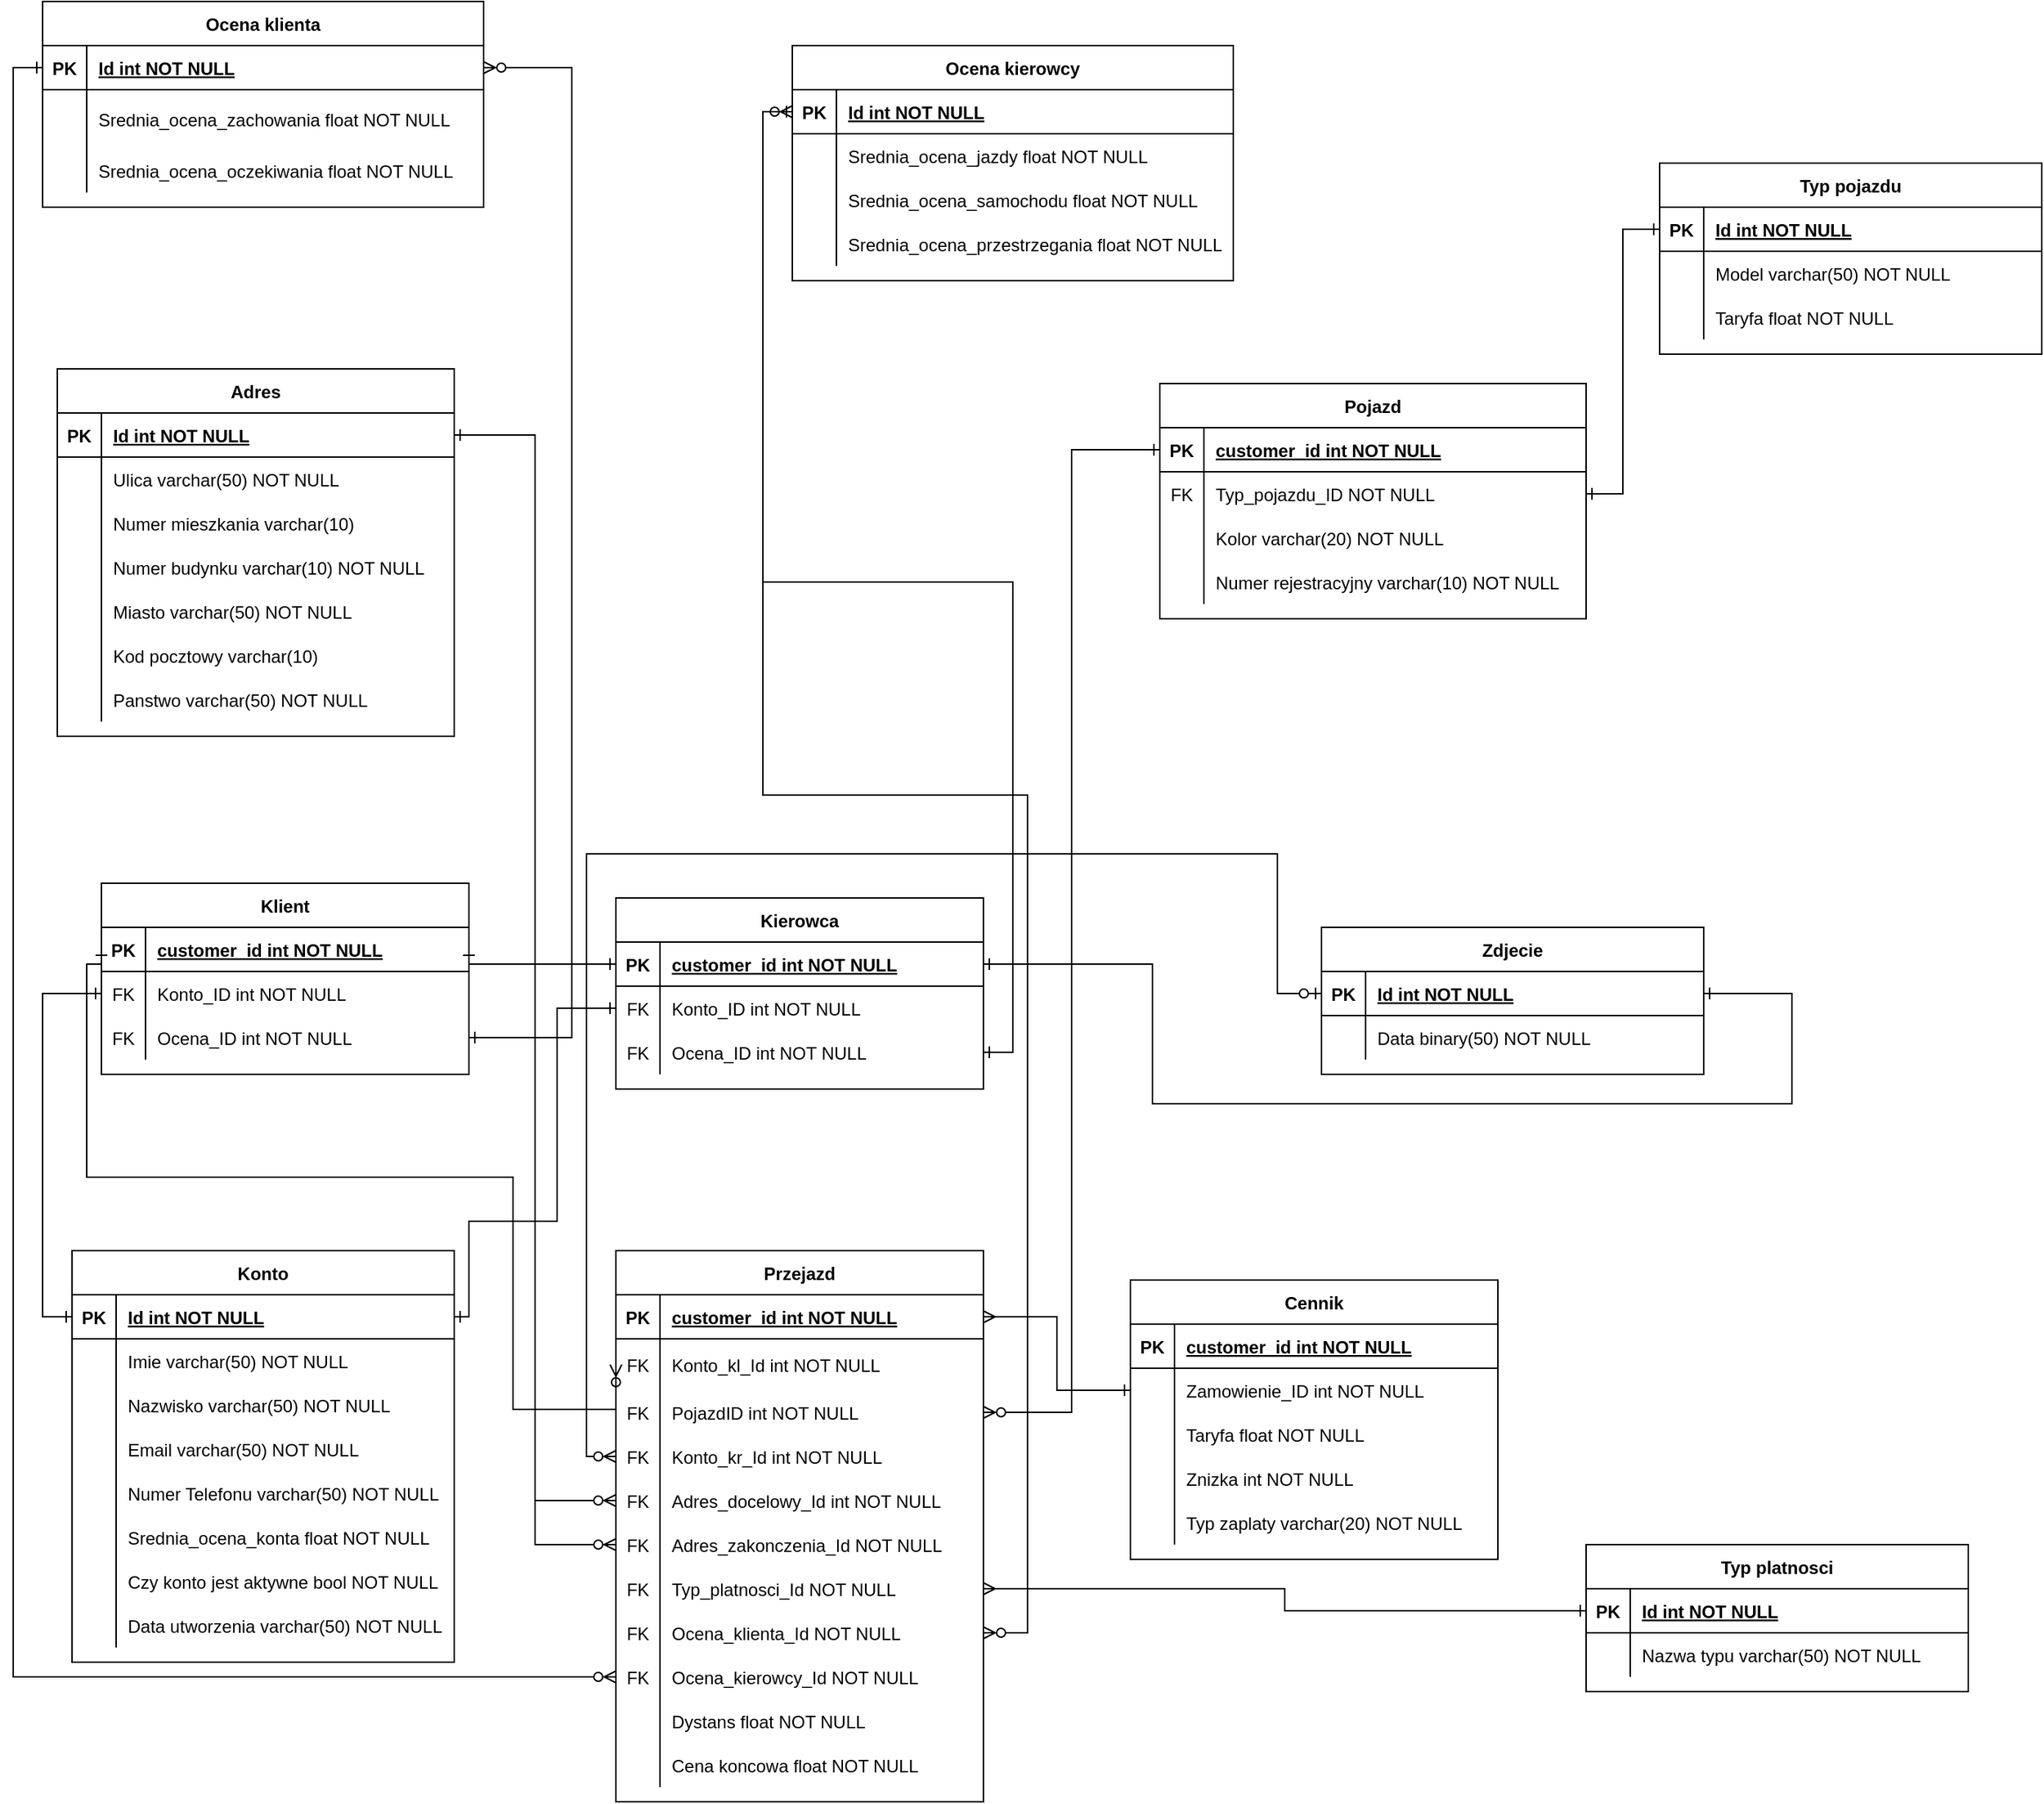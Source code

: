 <mxfile version="21.0.8" type="device"><diagram id="R2lEEEUBdFMjLlhIrx00" name="Page-1"><mxGraphModel dx="2390" dy="2427" grid="1" gridSize="10" guides="1" tooltips="1" connect="1" arrows="1" fold="1" page="1" pageScale="1" pageWidth="850" pageHeight="1100" math="0" shadow="0" extFonts="Permanent Marker^https://fonts.googleapis.com/css?family=Permanent+Marker"><root><mxCell id="0"/><mxCell id="1" parent="0"/><mxCell id="C-vyLk0tnHw3VtMMgP7b-23" value="Klient" style="shape=table;startSize=30;container=1;collapsible=1;childLayout=tableLayout;fixedRows=1;rowLines=0;fontStyle=1;align=center;resizeLast=1;" parent="1" vertex="1"><mxGeometry x="130" y="120" width="250" height="130" as="geometry"/></mxCell><mxCell id="C-vyLk0tnHw3VtMMgP7b-24" value="" style="shape=partialRectangle;collapsible=0;dropTarget=0;pointerEvents=0;fillColor=none;points=[[0,0.5],[1,0.5]];portConstraint=eastwest;top=0;left=0;right=0;bottom=1;" parent="C-vyLk0tnHw3VtMMgP7b-23" vertex="1"><mxGeometry y="30" width="250" height="30" as="geometry"/></mxCell><mxCell id="C-vyLk0tnHw3VtMMgP7b-25" value="PK" style="shape=partialRectangle;overflow=hidden;connectable=0;fillColor=none;top=0;left=0;bottom=0;right=0;fontStyle=1;" parent="C-vyLk0tnHw3VtMMgP7b-24" vertex="1"><mxGeometry width="30" height="30" as="geometry"><mxRectangle width="30" height="30" as="alternateBounds"/></mxGeometry></mxCell><mxCell id="C-vyLk0tnHw3VtMMgP7b-26" value="customer_id int NOT NULL " style="shape=partialRectangle;overflow=hidden;connectable=0;fillColor=none;top=0;left=0;bottom=0;right=0;align=left;spacingLeft=6;fontStyle=5;" parent="C-vyLk0tnHw3VtMMgP7b-24" vertex="1"><mxGeometry x="30" width="220" height="30" as="geometry"><mxRectangle width="220" height="30" as="alternateBounds"/></mxGeometry></mxCell><mxCell id="C-vyLk0tnHw3VtMMgP7b-27" value="" style="shape=partialRectangle;collapsible=0;dropTarget=0;pointerEvents=0;fillColor=none;points=[[0,0.5],[1,0.5]];portConstraint=eastwest;top=0;left=0;right=0;bottom=0;" parent="C-vyLk0tnHw3VtMMgP7b-23" vertex="1"><mxGeometry y="60" width="250" height="30" as="geometry"/></mxCell><mxCell id="C-vyLk0tnHw3VtMMgP7b-28" value="FK" style="shape=partialRectangle;overflow=hidden;connectable=0;fillColor=none;top=0;left=0;bottom=0;right=0;" parent="C-vyLk0tnHw3VtMMgP7b-27" vertex="1"><mxGeometry width="30" height="30" as="geometry"><mxRectangle width="30" height="30" as="alternateBounds"/></mxGeometry></mxCell><mxCell id="C-vyLk0tnHw3VtMMgP7b-29" value="Konto_ID int NOT NULL" style="shape=partialRectangle;overflow=hidden;connectable=0;fillColor=none;top=0;left=0;bottom=0;right=0;align=left;spacingLeft=6;" parent="C-vyLk0tnHw3VtMMgP7b-27" vertex="1"><mxGeometry x="30" width="220" height="30" as="geometry"><mxRectangle width="220" height="30" as="alternateBounds"/></mxGeometry></mxCell><mxCell id="KW9Fs2pc9ptHr2MDRSm6-205" style="shape=partialRectangle;collapsible=0;dropTarget=0;pointerEvents=0;fillColor=none;points=[[0,0.5],[1,0.5]];portConstraint=eastwest;top=0;left=0;right=0;bottom=0;" vertex="1" parent="C-vyLk0tnHw3VtMMgP7b-23"><mxGeometry y="90" width="250" height="30" as="geometry"/></mxCell><mxCell id="KW9Fs2pc9ptHr2MDRSm6-206" value="FK" style="shape=partialRectangle;overflow=hidden;connectable=0;fillColor=none;top=0;left=0;bottom=0;right=0;" vertex="1" parent="KW9Fs2pc9ptHr2MDRSm6-205"><mxGeometry width="30" height="30" as="geometry"><mxRectangle width="30" height="30" as="alternateBounds"/></mxGeometry></mxCell><mxCell id="KW9Fs2pc9ptHr2MDRSm6-207" value="Ocena_ID int NOT NULL" style="shape=partialRectangle;overflow=hidden;connectable=0;fillColor=none;top=0;left=0;bottom=0;right=0;align=left;spacingLeft=6;" vertex="1" parent="KW9Fs2pc9ptHr2MDRSm6-205"><mxGeometry x="30" width="220" height="30" as="geometry"><mxRectangle width="220" height="30" as="alternateBounds"/></mxGeometry></mxCell><mxCell id="KW9Fs2pc9ptHr2MDRSm6-1" value="Kierowca" style="shape=table;startSize=30;container=1;collapsible=1;childLayout=tableLayout;fixedRows=1;rowLines=0;fontStyle=1;align=center;resizeLast=1;" vertex="1" parent="1"><mxGeometry x="480" y="130" width="250" height="130" as="geometry"/></mxCell><mxCell id="KW9Fs2pc9ptHr2MDRSm6-2" value="" style="shape=partialRectangle;collapsible=0;dropTarget=0;pointerEvents=0;fillColor=none;points=[[0,0.5],[1,0.5]];portConstraint=eastwest;top=0;left=0;right=0;bottom=1;" vertex="1" parent="KW9Fs2pc9ptHr2MDRSm6-1"><mxGeometry y="30" width="250" height="30" as="geometry"/></mxCell><mxCell id="KW9Fs2pc9ptHr2MDRSm6-3" value="PK" style="shape=partialRectangle;overflow=hidden;connectable=0;fillColor=none;top=0;left=0;bottom=0;right=0;fontStyle=1;" vertex="1" parent="KW9Fs2pc9ptHr2MDRSm6-2"><mxGeometry width="30" height="30" as="geometry"><mxRectangle width="30" height="30" as="alternateBounds"/></mxGeometry></mxCell><mxCell id="KW9Fs2pc9ptHr2MDRSm6-4" value="customer_id int NOT NULL " style="shape=partialRectangle;overflow=hidden;connectable=0;fillColor=none;top=0;left=0;bottom=0;right=0;align=left;spacingLeft=6;fontStyle=5;" vertex="1" parent="KW9Fs2pc9ptHr2MDRSm6-2"><mxGeometry x="30" width="220" height="30" as="geometry"><mxRectangle width="220" height="30" as="alternateBounds"/></mxGeometry></mxCell><mxCell id="KW9Fs2pc9ptHr2MDRSm6-5" value="" style="shape=partialRectangle;collapsible=0;dropTarget=0;pointerEvents=0;fillColor=none;points=[[0,0.5],[1,0.5]];portConstraint=eastwest;top=0;left=0;right=0;bottom=0;" vertex="1" parent="KW9Fs2pc9ptHr2MDRSm6-1"><mxGeometry y="60" width="250" height="30" as="geometry"/></mxCell><mxCell id="KW9Fs2pc9ptHr2MDRSm6-6" value="FK" style="shape=partialRectangle;overflow=hidden;connectable=0;fillColor=none;top=0;left=0;bottom=0;right=0;" vertex="1" parent="KW9Fs2pc9ptHr2MDRSm6-5"><mxGeometry width="30" height="30" as="geometry"><mxRectangle width="30" height="30" as="alternateBounds"/></mxGeometry></mxCell><mxCell id="KW9Fs2pc9ptHr2MDRSm6-7" value="Konto_ID int NOT NULL" style="shape=partialRectangle;overflow=hidden;connectable=0;fillColor=none;top=0;left=0;bottom=0;right=0;align=left;spacingLeft=6;" vertex="1" parent="KW9Fs2pc9ptHr2MDRSm6-5"><mxGeometry x="30" width="220" height="30" as="geometry"><mxRectangle width="220" height="30" as="alternateBounds"/></mxGeometry></mxCell><mxCell id="KW9Fs2pc9ptHr2MDRSm6-161" style="shape=partialRectangle;collapsible=0;dropTarget=0;pointerEvents=0;fillColor=none;points=[[0,0.5],[1,0.5]];portConstraint=eastwest;top=0;left=0;right=0;bottom=0;" vertex="1" parent="KW9Fs2pc9ptHr2MDRSm6-1"><mxGeometry y="90" width="250" height="30" as="geometry"/></mxCell><mxCell id="KW9Fs2pc9ptHr2MDRSm6-162" value="FK" style="shape=partialRectangle;overflow=hidden;connectable=0;fillColor=none;top=0;left=0;bottom=0;right=0;" vertex="1" parent="KW9Fs2pc9ptHr2MDRSm6-161"><mxGeometry width="30" height="30" as="geometry"><mxRectangle width="30" height="30" as="alternateBounds"/></mxGeometry></mxCell><mxCell id="KW9Fs2pc9ptHr2MDRSm6-163" value="Ocena_ID int NOT NULL" style="shape=partialRectangle;overflow=hidden;connectable=0;fillColor=none;top=0;left=0;bottom=0;right=0;align=left;spacingLeft=6;" vertex="1" parent="KW9Fs2pc9ptHr2MDRSm6-161"><mxGeometry x="30" width="220" height="30" as="geometry"><mxRectangle width="220" height="30" as="alternateBounds"/></mxGeometry></mxCell><mxCell id="KW9Fs2pc9ptHr2MDRSm6-15" value="Pojazd" style="shape=table;startSize=30;container=1;collapsible=1;childLayout=tableLayout;fixedRows=1;rowLines=0;fontStyle=1;align=center;resizeLast=1;" vertex="1" parent="1"><mxGeometry x="850" y="-220" width="290" height="160" as="geometry"/></mxCell><mxCell id="KW9Fs2pc9ptHr2MDRSm6-16" value="" style="shape=partialRectangle;collapsible=0;dropTarget=0;pointerEvents=0;fillColor=none;points=[[0,0.5],[1,0.5]];portConstraint=eastwest;top=0;left=0;right=0;bottom=1;" vertex="1" parent="KW9Fs2pc9ptHr2MDRSm6-15"><mxGeometry y="30" width="290" height="30" as="geometry"/></mxCell><mxCell id="KW9Fs2pc9ptHr2MDRSm6-17" value="PK" style="shape=partialRectangle;overflow=hidden;connectable=0;fillColor=none;top=0;left=0;bottom=0;right=0;fontStyle=1;" vertex="1" parent="KW9Fs2pc9ptHr2MDRSm6-16"><mxGeometry width="30" height="30" as="geometry"><mxRectangle width="30" height="30" as="alternateBounds"/></mxGeometry></mxCell><mxCell id="KW9Fs2pc9ptHr2MDRSm6-18" value="customer_id int NOT NULL " style="shape=partialRectangle;overflow=hidden;connectable=0;fillColor=none;top=0;left=0;bottom=0;right=0;align=left;spacingLeft=6;fontStyle=5;" vertex="1" parent="KW9Fs2pc9ptHr2MDRSm6-16"><mxGeometry x="30" width="260" height="30" as="geometry"><mxRectangle width="260" height="30" as="alternateBounds"/></mxGeometry></mxCell><mxCell id="KW9Fs2pc9ptHr2MDRSm6-19" value="" style="shape=partialRectangle;collapsible=0;dropTarget=0;pointerEvents=0;fillColor=none;points=[[0,0.5],[1,0.5]];portConstraint=eastwest;top=0;left=0;right=0;bottom=0;" vertex="1" parent="KW9Fs2pc9ptHr2MDRSm6-15"><mxGeometry y="60" width="290" height="30" as="geometry"/></mxCell><mxCell id="KW9Fs2pc9ptHr2MDRSm6-20" value="FK" style="shape=partialRectangle;overflow=hidden;connectable=0;fillColor=none;top=0;left=0;bottom=0;right=0;" vertex="1" parent="KW9Fs2pc9ptHr2MDRSm6-19"><mxGeometry width="30" height="30" as="geometry"><mxRectangle width="30" height="30" as="alternateBounds"/></mxGeometry></mxCell><mxCell id="KW9Fs2pc9ptHr2MDRSm6-21" value="Typ_pojazdu_ID NOT NULL" style="shape=partialRectangle;overflow=hidden;connectable=0;fillColor=none;top=0;left=0;bottom=0;right=0;align=left;spacingLeft=6;" vertex="1" parent="KW9Fs2pc9ptHr2MDRSm6-19"><mxGeometry x="30" width="260" height="30" as="geometry"><mxRectangle width="260" height="30" as="alternateBounds"/></mxGeometry></mxCell><mxCell id="KW9Fs2pc9ptHr2MDRSm6-122" style="shape=partialRectangle;collapsible=0;dropTarget=0;pointerEvents=0;fillColor=none;points=[[0,0.5],[1,0.5]];portConstraint=eastwest;top=0;left=0;right=0;bottom=0;" vertex="1" parent="KW9Fs2pc9ptHr2MDRSm6-15"><mxGeometry y="90" width="290" height="30" as="geometry"/></mxCell><mxCell id="KW9Fs2pc9ptHr2MDRSm6-123" style="shape=partialRectangle;overflow=hidden;connectable=0;fillColor=none;top=0;left=0;bottom=0;right=0;" vertex="1" parent="KW9Fs2pc9ptHr2MDRSm6-122"><mxGeometry width="30" height="30" as="geometry"><mxRectangle width="30" height="30" as="alternateBounds"/></mxGeometry></mxCell><mxCell id="KW9Fs2pc9ptHr2MDRSm6-124" value="Kolor varchar(20) NOT NULL" style="shape=partialRectangle;overflow=hidden;connectable=0;fillColor=none;top=0;left=0;bottom=0;right=0;align=left;spacingLeft=6;" vertex="1" parent="KW9Fs2pc9ptHr2MDRSm6-122"><mxGeometry x="30" width="260" height="30" as="geometry"><mxRectangle width="260" height="30" as="alternateBounds"/></mxGeometry></mxCell><mxCell id="KW9Fs2pc9ptHr2MDRSm6-131" style="shape=partialRectangle;collapsible=0;dropTarget=0;pointerEvents=0;fillColor=none;points=[[0,0.5],[1,0.5]];portConstraint=eastwest;top=0;left=0;right=0;bottom=0;" vertex="1" parent="KW9Fs2pc9ptHr2MDRSm6-15"><mxGeometry y="120" width="290" height="30" as="geometry"/></mxCell><mxCell id="KW9Fs2pc9ptHr2MDRSm6-132" style="shape=partialRectangle;overflow=hidden;connectable=0;fillColor=none;top=0;left=0;bottom=0;right=0;" vertex="1" parent="KW9Fs2pc9ptHr2MDRSm6-131"><mxGeometry width="30" height="30" as="geometry"><mxRectangle width="30" height="30" as="alternateBounds"/></mxGeometry></mxCell><mxCell id="KW9Fs2pc9ptHr2MDRSm6-133" value="Numer rejestracyjny varchar(10) NOT NULL" style="shape=partialRectangle;overflow=hidden;connectable=0;fillColor=none;top=0;left=0;bottom=0;right=0;align=left;spacingLeft=6;" vertex="1" parent="KW9Fs2pc9ptHr2MDRSm6-131"><mxGeometry x="30" width="260" height="30" as="geometry"><mxRectangle width="260" height="30" as="alternateBounds"/></mxGeometry></mxCell><mxCell id="KW9Fs2pc9ptHr2MDRSm6-29" value="Cennik" style="shape=table;startSize=30;container=1;collapsible=1;childLayout=tableLayout;fixedRows=1;rowLines=0;fontStyle=1;align=center;resizeLast=1;" vertex="1" parent="1"><mxGeometry x="830" y="390" width="250" height="190" as="geometry"/></mxCell><mxCell id="KW9Fs2pc9ptHr2MDRSm6-30" value="" style="shape=partialRectangle;collapsible=0;dropTarget=0;pointerEvents=0;fillColor=none;points=[[0,0.5],[1,0.5]];portConstraint=eastwest;top=0;left=0;right=0;bottom=1;" vertex="1" parent="KW9Fs2pc9ptHr2MDRSm6-29"><mxGeometry y="30" width="250" height="30" as="geometry"/></mxCell><mxCell id="KW9Fs2pc9ptHr2MDRSm6-31" value="PK" style="shape=partialRectangle;overflow=hidden;connectable=0;fillColor=none;top=0;left=0;bottom=0;right=0;fontStyle=1;" vertex="1" parent="KW9Fs2pc9ptHr2MDRSm6-30"><mxGeometry width="30" height="30" as="geometry"><mxRectangle width="30" height="30" as="alternateBounds"/></mxGeometry></mxCell><mxCell id="KW9Fs2pc9ptHr2MDRSm6-32" value="customer_id int NOT NULL " style="shape=partialRectangle;overflow=hidden;connectable=0;fillColor=none;top=0;left=0;bottom=0;right=0;align=left;spacingLeft=6;fontStyle=5;" vertex="1" parent="KW9Fs2pc9ptHr2MDRSm6-30"><mxGeometry x="30" width="220" height="30" as="geometry"><mxRectangle width="220" height="30" as="alternateBounds"/></mxGeometry></mxCell><mxCell id="KW9Fs2pc9ptHr2MDRSm6-33" value="" style="shape=partialRectangle;collapsible=0;dropTarget=0;pointerEvents=0;fillColor=none;points=[[0,0.5],[1,0.5]];portConstraint=eastwest;top=0;left=0;right=0;bottom=0;" vertex="1" parent="KW9Fs2pc9ptHr2MDRSm6-29"><mxGeometry y="60" width="250" height="30" as="geometry"/></mxCell><mxCell id="KW9Fs2pc9ptHr2MDRSm6-34" value="" style="shape=partialRectangle;overflow=hidden;connectable=0;fillColor=none;top=0;left=0;bottom=0;right=0;" vertex="1" parent="KW9Fs2pc9ptHr2MDRSm6-33"><mxGeometry width="30" height="30" as="geometry"><mxRectangle width="30" height="30" as="alternateBounds"/></mxGeometry></mxCell><mxCell id="KW9Fs2pc9ptHr2MDRSm6-35" value="Zamowienie_ID int NOT NULL" style="shape=partialRectangle;overflow=hidden;connectable=0;fillColor=none;top=0;left=0;bottom=0;right=0;align=left;spacingLeft=6;" vertex="1" parent="KW9Fs2pc9ptHr2MDRSm6-33"><mxGeometry x="30" width="220" height="30" as="geometry"><mxRectangle width="220" height="30" as="alternateBounds"/></mxGeometry></mxCell><mxCell id="KW9Fs2pc9ptHr2MDRSm6-143" style="shape=partialRectangle;collapsible=0;dropTarget=0;pointerEvents=0;fillColor=none;points=[[0,0.5],[1,0.5]];portConstraint=eastwest;top=0;left=0;right=0;bottom=0;" vertex="1" parent="KW9Fs2pc9ptHr2MDRSm6-29"><mxGeometry y="90" width="250" height="30" as="geometry"/></mxCell><mxCell id="KW9Fs2pc9ptHr2MDRSm6-144" style="shape=partialRectangle;overflow=hidden;connectable=0;fillColor=none;top=0;left=0;bottom=0;right=0;" vertex="1" parent="KW9Fs2pc9ptHr2MDRSm6-143"><mxGeometry width="30" height="30" as="geometry"><mxRectangle width="30" height="30" as="alternateBounds"/></mxGeometry></mxCell><mxCell id="KW9Fs2pc9ptHr2MDRSm6-145" value="Taryfa float NOT NULL" style="shape=partialRectangle;overflow=hidden;connectable=0;fillColor=none;top=0;left=0;bottom=0;right=0;align=left;spacingLeft=6;" vertex="1" parent="KW9Fs2pc9ptHr2MDRSm6-143"><mxGeometry x="30" width="220" height="30" as="geometry"><mxRectangle width="220" height="30" as="alternateBounds"/></mxGeometry></mxCell><mxCell id="KW9Fs2pc9ptHr2MDRSm6-149" style="shape=partialRectangle;collapsible=0;dropTarget=0;pointerEvents=0;fillColor=none;points=[[0,0.5],[1,0.5]];portConstraint=eastwest;top=0;left=0;right=0;bottom=0;" vertex="1" parent="KW9Fs2pc9ptHr2MDRSm6-29"><mxGeometry y="120" width="250" height="30" as="geometry"/></mxCell><mxCell id="KW9Fs2pc9ptHr2MDRSm6-150" style="shape=partialRectangle;overflow=hidden;connectable=0;fillColor=none;top=0;left=0;bottom=0;right=0;" vertex="1" parent="KW9Fs2pc9ptHr2MDRSm6-149"><mxGeometry width="30" height="30" as="geometry"><mxRectangle width="30" height="30" as="alternateBounds"/></mxGeometry></mxCell><mxCell id="KW9Fs2pc9ptHr2MDRSm6-151" value="Znizka int NOT NULL" style="shape=partialRectangle;overflow=hidden;connectable=0;fillColor=none;top=0;left=0;bottom=0;right=0;align=left;spacingLeft=6;" vertex="1" parent="KW9Fs2pc9ptHr2MDRSm6-149"><mxGeometry x="30" width="220" height="30" as="geometry"><mxRectangle width="220" height="30" as="alternateBounds"/></mxGeometry></mxCell><mxCell id="KW9Fs2pc9ptHr2MDRSm6-146" style="shape=partialRectangle;collapsible=0;dropTarget=0;pointerEvents=0;fillColor=none;points=[[0,0.5],[1,0.5]];portConstraint=eastwest;top=0;left=0;right=0;bottom=0;" vertex="1" parent="KW9Fs2pc9ptHr2MDRSm6-29"><mxGeometry y="150" width="250" height="30" as="geometry"/></mxCell><mxCell id="KW9Fs2pc9ptHr2MDRSm6-147" style="shape=partialRectangle;overflow=hidden;connectable=0;fillColor=none;top=0;left=0;bottom=0;right=0;" vertex="1" parent="KW9Fs2pc9ptHr2MDRSm6-146"><mxGeometry width="30" height="30" as="geometry"><mxRectangle width="30" height="30" as="alternateBounds"/></mxGeometry></mxCell><mxCell id="KW9Fs2pc9ptHr2MDRSm6-148" value="Typ zaplaty varchar(20) NOT NULL" style="shape=partialRectangle;overflow=hidden;connectable=0;fillColor=none;top=0;left=0;bottom=0;right=0;align=left;spacingLeft=6;" vertex="1" parent="KW9Fs2pc9ptHr2MDRSm6-146"><mxGeometry x="30" width="220" height="30" as="geometry"><mxRectangle width="220" height="30" as="alternateBounds"/></mxGeometry></mxCell><mxCell id="KW9Fs2pc9ptHr2MDRSm6-36" value="Przejazd" style="shape=table;startSize=30;container=1;collapsible=1;childLayout=tableLayout;fixedRows=1;rowLines=0;fontStyle=1;align=center;resizeLast=1;" vertex="1" parent="1"><mxGeometry x="480" y="370" width="250" height="375" as="geometry"/></mxCell><mxCell id="KW9Fs2pc9ptHr2MDRSm6-37" value="" style="shape=partialRectangle;collapsible=0;dropTarget=0;pointerEvents=0;fillColor=none;points=[[0,0.5],[1,0.5]];portConstraint=eastwest;top=0;left=0;right=0;bottom=1;" vertex="1" parent="KW9Fs2pc9ptHr2MDRSm6-36"><mxGeometry y="30" width="250" height="30" as="geometry"/></mxCell><mxCell id="KW9Fs2pc9ptHr2MDRSm6-38" value="PK" style="shape=partialRectangle;overflow=hidden;connectable=0;fillColor=none;top=0;left=0;bottom=0;right=0;fontStyle=1;" vertex="1" parent="KW9Fs2pc9ptHr2MDRSm6-37"><mxGeometry width="30" height="30" as="geometry"><mxRectangle width="30" height="30" as="alternateBounds"/></mxGeometry></mxCell><mxCell id="KW9Fs2pc9ptHr2MDRSm6-39" value="customer_id int NOT NULL " style="shape=partialRectangle;overflow=hidden;connectable=0;fillColor=none;top=0;left=0;bottom=0;right=0;align=left;spacingLeft=6;fontStyle=5;" vertex="1" parent="KW9Fs2pc9ptHr2MDRSm6-37"><mxGeometry x="30" width="220" height="30" as="geometry"><mxRectangle width="220" height="30" as="alternateBounds"/></mxGeometry></mxCell><mxCell id="KW9Fs2pc9ptHr2MDRSm6-40" value="" style="shape=partialRectangle;collapsible=0;dropTarget=0;pointerEvents=0;fillColor=none;points=[[0,0.5],[1,0.5]];portConstraint=eastwest;top=0;left=0;right=0;bottom=0;" vertex="1" parent="KW9Fs2pc9ptHr2MDRSm6-36"><mxGeometry y="60" width="250" height="35" as="geometry"/></mxCell><mxCell id="KW9Fs2pc9ptHr2MDRSm6-41" value="FK" style="shape=partialRectangle;overflow=hidden;connectable=0;fillColor=none;top=0;left=0;bottom=0;right=0;" vertex="1" parent="KW9Fs2pc9ptHr2MDRSm6-40"><mxGeometry width="30" height="35" as="geometry"><mxRectangle width="30" height="35" as="alternateBounds"/></mxGeometry></mxCell><mxCell id="KW9Fs2pc9ptHr2MDRSm6-42" value="Konto_kl_Id int NOT NULL" style="shape=partialRectangle;overflow=hidden;connectable=0;fillColor=none;top=0;left=0;bottom=0;right=0;align=left;spacingLeft=6;" vertex="1" parent="KW9Fs2pc9ptHr2MDRSm6-40"><mxGeometry x="30" width="220" height="35" as="geometry"><mxRectangle width="220" height="35" as="alternateBounds"/></mxGeometry></mxCell><mxCell id="KW9Fs2pc9ptHr2MDRSm6-137" style="shape=partialRectangle;collapsible=0;dropTarget=0;pointerEvents=0;fillColor=none;points=[[0,0.5],[1,0.5]];portConstraint=eastwest;top=0;left=0;right=0;bottom=0;" vertex="1" parent="KW9Fs2pc9ptHr2MDRSm6-36"><mxGeometry y="95" width="250" height="30" as="geometry"/></mxCell><mxCell id="KW9Fs2pc9ptHr2MDRSm6-138" value="FK" style="shape=partialRectangle;overflow=hidden;connectable=0;fillColor=none;top=0;left=0;bottom=0;right=0;" vertex="1" parent="KW9Fs2pc9ptHr2MDRSm6-137"><mxGeometry width="30" height="30" as="geometry"><mxRectangle width="30" height="30" as="alternateBounds"/></mxGeometry></mxCell><mxCell id="KW9Fs2pc9ptHr2MDRSm6-139" value="PojazdID int NOT NULL" style="shape=partialRectangle;overflow=hidden;connectable=0;fillColor=none;top=0;left=0;bottom=0;right=0;align=left;spacingLeft=6;" vertex="1" parent="KW9Fs2pc9ptHr2MDRSm6-137"><mxGeometry x="30" width="220" height="30" as="geometry"><mxRectangle width="220" height="30" as="alternateBounds"/></mxGeometry></mxCell><mxCell id="KW9Fs2pc9ptHr2MDRSm6-134" style="shape=partialRectangle;collapsible=0;dropTarget=0;pointerEvents=0;fillColor=none;points=[[0,0.5],[1,0.5]];portConstraint=eastwest;top=0;left=0;right=0;bottom=0;" vertex="1" parent="KW9Fs2pc9ptHr2MDRSm6-36"><mxGeometry y="125" width="250" height="30" as="geometry"/></mxCell><mxCell id="KW9Fs2pc9ptHr2MDRSm6-135" value="FK" style="shape=partialRectangle;overflow=hidden;connectable=0;fillColor=none;top=0;left=0;bottom=0;right=0;" vertex="1" parent="KW9Fs2pc9ptHr2MDRSm6-134"><mxGeometry width="30" height="30" as="geometry"><mxRectangle width="30" height="30" as="alternateBounds"/></mxGeometry></mxCell><mxCell id="KW9Fs2pc9ptHr2MDRSm6-136" value="Konto_kr_Id int NOT NULL" style="shape=partialRectangle;overflow=hidden;connectable=0;fillColor=none;top=0;left=0;bottom=0;right=0;align=left;spacingLeft=6;" vertex="1" parent="KW9Fs2pc9ptHr2MDRSm6-134"><mxGeometry x="30" width="220" height="30" as="geometry"><mxRectangle width="220" height="30" as="alternateBounds"/></mxGeometry></mxCell><mxCell id="KW9Fs2pc9ptHr2MDRSm6-211" style="shape=partialRectangle;collapsible=0;dropTarget=0;pointerEvents=0;fillColor=none;points=[[0,0.5],[1,0.5]];portConstraint=eastwest;top=0;left=0;right=0;bottom=0;" vertex="1" parent="KW9Fs2pc9ptHr2MDRSm6-36"><mxGeometry y="155" width="250" height="30" as="geometry"/></mxCell><mxCell id="KW9Fs2pc9ptHr2MDRSm6-212" value="FK" style="shape=partialRectangle;overflow=hidden;connectable=0;fillColor=none;top=0;left=0;bottom=0;right=0;" vertex="1" parent="KW9Fs2pc9ptHr2MDRSm6-211"><mxGeometry width="30" height="30" as="geometry"><mxRectangle width="30" height="30" as="alternateBounds"/></mxGeometry></mxCell><mxCell id="KW9Fs2pc9ptHr2MDRSm6-213" value="Adres_docelowy_Id int NOT NULL" style="shape=partialRectangle;overflow=hidden;connectable=0;fillColor=none;top=0;left=0;bottom=0;right=0;align=left;spacingLeft=6;" vertex="1" parent="KW9Fs2pc9ptHr2MDRSm6-211"><mxGeometry x="30" width="220" height="30" as="geometry"><mxRectangle width="220" height="30" as="alternateBounds"/></mxGeometry></mxCell><mxCell id="KW9Fs2pc9ptHr2MDRSm6-235" style="shape=partialRectangle;collapsible=0;dropTarget=0;pointerEvents=0;fillColor=none;points=[[0,0.5],[1,0.5]];portConstraint=eastwest;top=0;left=0;right=0;bottom=0;" vertex="1" parent="KW9Fs2pc9ptHr2MDRSm6-36"><mxGeometry y="185" width="250" height="30" as="geometry"/></mxCell><mxCell id="KW9Fs2pc9ptHr2MDRSm6-236" value="FK" style="shape=partialRectangle;overflow=hidden;connectable=0;fillColor=none;top=0;left=0;bottom=0;right=0;" vertex="1" parent="KW9Fs2pc9ptHr2MDRSm6-235"><mxGeometry width="30" height="30" as="geometry"><mxRectangle width="30" height="30" as="alternateBounds"/></mxGeometry></mxCell><mxCell id="KW9Fs2pc9ptHr2MDRSm6-237" value="Adres_zakonczenia_Id NOT NULL" style="shape=partialRectangle;overflow=hidden;connectable=0;fillColor=none;top=0;left=0;bottom=0;right=0;align=left;spacingLeft=6;" vertex="1" parent="KW9Fs2pc9ptHr2MDRSm6-235"><mxGeometry x="30" width="220" height="30" as="geometry"><mxRectangle width="220" height="30" as="alternateBounds"/></mxGeometry></mxCell><mxCell id="KW9Fs2pc9ptHr2MDRSm6-251" style="shape=partialRectangle;collapsible=0;dropTarget=0;pointerEvents=0;fillColor=none;points=[[0,0.5],[1,0.5]];portConstraint=eastwest;top=0;left=0;right=0;bottom=0;" vertex="1" parent="KW9Fs2pc9ptHr2MDRSm6-36"><mxGeometry y="215" width="250" height="30" as="geometry"/></mxCell><mxCell id="KW9Fs2pc9ptHr2MDRSm6-252" value="FK" style="shape=partialRectangle;overflow=hidden;connectable=0;fillColor=none;top=0;left=0;bottom=0;right=0;" vertex="1" parent="KW9Fs2pc9ptHr2MDRSm6-251"><mxGeometry width="30" height="30" as="geometry"><mxRectangle width="30" height="30" as="alternateBounds"/></mxGeometry></mxCell><mxCell id="KW9Fs2pc9ptHr2MDRSm6-253" value="Typ_platnosci_Id NOT NULL" style="shape=partialRectangle;overflow=hidden;connectable=0;fillColor=none;top=0;left=0;bottom=0;right=0;align=left;spacingLeft=6;" vertex="1" parent="KW9Fs2pc9ptHr2MDRSm6-251"><mxGeometry x="30" width="220" height="30" as="geometry"><mxRectangle width="220" height="30" as="alternateBounds"/></mxGeometry></mxCell><mxCell id="KW9Fs2pc9ptHr2MDRSm6-262" style="shape=partialRectangle;collapsible=0;dropTarget=0;pointerEvents=0;fillColor=none;points=[[0,0.5],[1,0.5]];portConstraint=eastwest;top=0;left=0;right=0;bottom=0;" vertex="1" parent="KW9Fs2pc9ptHr2MDRSm6-36"><mxGeometry y="245" width="250" height="30" as="geometry"/></mxCell><mxCell id="KW9Fs2pc9ptHr2MDRSm6-263" value="FK" style="shape=partialRectangle;overflow=hidden;connectable=0;fillColor=none;top=0;left=0;bottom=0;right=0;" vertex="1" parent="KW9Fs2pc9ptHr2MDRSm6-262"><mxGeometry width="30" height="30" as="geometry"><mxRectangle width="30" height="30" as="alternateBounds"/></mxGeometry></mxCell><mxCell id="KW9Fs2pc9ptHr2MDRSm6-264" value="Ocena_klienta_Id NOT NULL" style="shape=partialRectangle;overflow=hidden;connectable=0;fillColor=none;top=0;left=0;bottom=0;right=0;align=left;spacingLeft=6;" vertex="1" parent="KW9Fs2pc9ptHr2MDRSm6-262"><mxGeometry x="30" width="220" height="30" as="geometry"><mxRectangle width="220" height="30" as="alternateBounds"/></mxGeometry></mxCell><mxCell id="KW9Fs2pc9ptHr2MDRSm6-259" style="shape=partialRectangle;collapsible=0;dropTarget=0;pointerEvents=0;fillColor=none;points=[[0,0.5],[1,0.5]];portConstraint=eastwest;top=0;left=0;right=0;bottom=0;" vertex="1" parent="KW9Fs2pc9ptHr2MDRSm6-36"><mxGeometry y="275" width="250" height="30" as="geometry"/></mxCell><mxCell id="KW9Fs2pc9ptHr2MDRSm6-260" value="FK" style="shape=partialRectangle;overflow=hidden;connectable=0;fillColor=none;top=0;left=0;bottom=0;right=0;" vertex="1" parent="KW9Fs2pc9ptHr2MDRSm6-259"><mxGeometry width="30" height="30" as="geometry"><mxRectangle width="30" height="30" as="alternateBounds"/></mxGeometry></mxCell><mxCell id="KW9Fs2pc9ptHr2MDRSm6-261" value="Ocena_kierowcy_Id NOT NULL" style="shape=partialRectangle;overflow=hidden;connectable=0;fillColor=none;top=0;left=0;bottom=0;right=0;align=left;spacingLeft=6;" vertex="1" parent="KW9Fs2pc9ptHr2MDRSm6-259"><mxGeometry x="30" width="220" height="30" as="geometry"><mxRectangle width="220" height="30" as="alternateBounds"/></mxGeometry></mxCell><mxCell id="KW9Fs2pc9ptHr2MDRSm6-152" style="shape=partialRectangle;collapsible=0;dropTarget=0;pointerEvents=0;fillColor=none;points=[[0,0.5],[1,0.5]];portConstraint=eastwest;top=0;left=0;right=0;bottom=0;" vertex="1" parent="KW9Fs2pc9ptHr2MDRSm6-36"><mxGeometry y="305" width="250" height="30" as="geometry"/></mxCell><mxCell id="KW9Fs2pc9ptHr2MDRSm6-153" style="shape=partialRectangle;overflow=hidden;connectable=0;fillColor=none;top=0;left=0;bottom=0;right=0;" vertex="1" parent="KW9Fs2pc9ptHr2MDRSm6-152"><mxGeometry width="30" height="30" as="geometry"><mxRectangle width="30" height="30" as="alternateBounds"/></mxGeometry></mxCell><mxCell id="KW9Fs2pc9ptHr2MDRSm6-154" value="Dystans float NOT NULL" style="shape=partialRectangle;overflow=hidden;connectable=0;fillColor=none;top=0;left=0;bottom=0;right=0;align=left;spacingLeft=6;" vertex="1" parent="KW9Fs2pc9ptHr2MDRSm6-152"><mxGeometry x="30" width="220" height="30" as="geometry"><mxRectangle width="220" height="30" as="alternateBounds"/></mxGeometry></mxCell><mxCell id="KW9Fs2pc9ptHr2MDRSm6-185" style="shape=partialRectangle;collapsible=0;dropTarget=0;pointerEvents=0;fillColor=none;points=[[0,0.5],[1,0.5]];portConstraint=eastwest;top=0;left=0;right=0;bottom=0;" vertex="1" parent="KW9Fs2pc9ptHr2MDRSm6-36"><mxGeometry y="335" width="250" height="30" as="geometry"/></mxCell><mxCell id="KW9Fs2pc9ptHr2MDRSm6-186" style="shape=partialRectangle;overflow=hidden;connectable=0;fillColor=none;top=0;left=0;bottom=0;right=0;" vertex="1" parent="KW9Fs2pc9ptHr2MDRSm6-185"><mxGeometry width="30" height="30" as="geometry"><mxRectangle width="30" height="30" as="alternateBounds"/></mxGeometry></mxCell><mxCell id="KW9Fs2pc9ptHr2MDRSm6-187" value="Cena koncowa float NOT NULL" style="shape=partialRectangle;overflow=hidden;connectable=0;fillColor=none;top=0;left=0;bottom=0;right=0;align=left;spacingLeft=6;" vertex="1" parent="KW9Fs2pc9ptHr2MDRSm6-185"><mxGeometry x="30" width="220" height="30" as="geometry"><mxRectangle width="220" height="30" as="alternateBounds"/></mxGeometry></mxCell><mxCell id="KW9Fs2pc9ptHr2MDRSm6-50" value="Adres" style="shape=table;startSize=30;container=1;collapsible=1;childLayout=tableLayout;fixedRows=1;rowLines=0;fontStyle=1;align=center;resizeLast=1;" vertex="1" parent="1"><mxGeometry x="100" y="-230" width="270" height="250" as="geometry"/></mxCell><mxCell id="KW9Fs2pc9ptHr2MDRSm6-51" value="" style="shape=partialRectangle;collapsible=0;dropTarget=0;pointerEvents=0;fillColor=none;points=[[0,0.5],[1,0.5]];portConstraint=eastwest;top=0;left=0;right=0;bottom=1;" vertex="1" parent="KW9Fs2pc9ptHr2MDRSm6-50"><mxGeometry y="30" width="270" height="30" as="geometry"/></mxCell><mxCell id="KW9Fs2pc9ptHr2MDRSm6-52" value="PK" style="shape=partialRectangle;overflow=hidden;connectable=0;fillColor=none;top=0;left=0;bottom=0;right=0;fontStyle=1;" vertex="1" parent="KW9Fs2pc9ptHr2MDRSm6-51"><mxGeometry width="30" height="30" as="geometry"><mxRectangle width="30" height="30" as="alternateBounds"/></mxGeometry></mxCell><mxCell id="KW9Fs2pc9ptHr2MDRSm6-53" value="Id int NOT NULL " style="shape=partialRectangle;overflow=hidden;connectable=0;fillColor=none;top=0;left=0;bottom=0;right=0;align=left;spacingLeft=6;fontStyle=5;" vertex="1" parent="KW9Fs2pc9ptHr2MDRSm6-51"><mxGeometry x="30" width="240" height="30" as="geometry"><mxRectangle width="240" height="30" as="alternateBounds"/></mxGeometry></mxCell><mxCell id="KW9Fs2pc9ptHr2MDRSm6-54" value="" style="shape=partialRectangle;collapsible=0;dropTarget=0;pointerEvents=0;fillColor=none;points=[[0,0.5],[1,0.5]];portConstraint=eastwest;top=0;left=0;right=0;bottom=0;" vertex="1" parent="KW9Fs2pc9ptHr2MDRSm6-50"><mxGeometry y="60" width="270" height="30" as="geometry"/></mxCell><mxCell id="KW9Fs2pc9ptHr2MDRSm6-55" value="" style="shape=partialRectangle;overflow=hidden;connectable=0;fillColor=none;top=0;left=0;bottom=0;right=0;" vertex="1" parent="KW9Fs2pc9ptHr2MDRSm6-54"><mxGeometry width="30" height="30" as="geometry"><mxRectangle width="30" height="30" as="alternateBounds"/></mxGeometry></mxCell><mxCell id="KW9Fs2pc9ptHr2MDRSm6-56" value="Ulica varchar(50) NOT NULL" style="shape=partialRectangle;overflow=hidden;connectable=0;fillColor=none;top=0;left=0;bottom=0;right=0;align=left;spacingLeft=6;" vertex="1" parent="KW9Fs2pc9ptHr2MDRSm6-54"><mxGeometry x="30" width="240" height="30" as="geometry"><mxRectangle width="240" height="30" as="alternateBounds"/></mxGeometry></mxCell><mxCell id="KW9Fs2pc9ptHr2MDRSm6-57" style="shape=partialRectangle;collapsible=0;dropTarget=0;pointerEvents=0;fillColor=none;points=[[0,0.5],[1,0.5]];portConstraint=eastwest;top=0;left=0;right=0;bottom=0;" vertex="1" parent="KW9Fs2pc9ptHr2MDRSm6-50"><mxGeometry y="90" width="270" height="30" as="geometry"/></mxCell><mxCell id="KW9Fs2pc9ptHr2MDRSm6-58" style="shape=partialRectangle;overflow=hidden;connectable=0;fillColor=none;top=0;left=0;bottom=0;right=0;" vertex="1" parent="KW9Fs2pc9ptHr2MDRSm6-57"><mxGeometry width="30" height="30" as="geometry"><mxRectangle width="30" height="30" as="alternateBounds"/></mxGeometry></mxCell><mxCell id="KW9Fs2pc9ptHr2MDRSm6-59" value="Numer mieszkania varchar(10)" style="shape=partialRectangle;overflow=hidden;connectable=0;fillColor=none;top=0;left=0;bottom=0;right=0;align=left;spacingLeft=6;" vertex="1" parent="KW9Fs2pc9ptHr2MDRSm6-57"><mxGeometry x="30" width="240" height="30" as="geometry"><mxRectangle width="240" height="30" as="alternateBounds"/></mxGeometry></mxCell><mxCell id="KW9Fs2pc9ptHr2MDRSm6-60" style="shape=partialRectangle;collapsible=0;dropTarget=0;pointerEvents=0;fillColor=none;points=[[0,0.5],[1,0.5]];portConstraint=eastwest;top=0;left=0;right=0;bottom=0;" vertex="1" parent="KW9Fs2pc9ptHr2MDRSm6-50"><mxGeometry y="120" width="270" height="30" as="geometry"/></mxCell><mxCell id="KW9Fs2pc9ptHr2MDRSm6-61" style="shape=partialRectangle;overflow=hidden;connectable=0;fillColor=none;top=0;left=0;bottom=0;right=0;" vertex="1" parent="KW9Fs2pc9ptHr2MDRSm6-60"><mxGeometry width="30" height="30" as="geometry"><mxRectangle width="30" height="30" as="alternateBounds"/></mxGeometry></mxCell><mxCell id="KW9Fs2pc9ptHr2MDRSm6-62" value="Numer budynku varchar(10) NOT NULL" style="shape=partialRectangle;overflow=hidden;connectable=0;fillColor=none;top=0;left=0;bottom=0;right=0;align=left;spacingLeft=6;" vertex="1" parent="KW9Fs2pc9ptHr2MDRSm6-60"><mxGeometry x="30" width="240" height="30" as="geometry"><mxRectangle width="240" height="30" as="alternateBounds"/></mxGeometry></mxCell><mxCell id="KW9Fs2pc9ptHr2MDRSm6-63" style="shape=partialRectangle;collapsible=0;dropTarget=0;pointerEvents=0;fillColor=none;points=[[0,0.5],[1,0.5]];portConstraint=eastwest;top=0;left=0;right=0;bottom=0;" vertex="1" parent="KW9Fs2pc9ptHr2MDRSm6-50"><mxGeometry y="150" width="270" height="30" as="geometry"/></mxCell><mxCell id="KW9Fs2pc9ptHr2MDRSm6-64" style="shape=partialRectangle;overflow=hidden;connectable=0;fillColor=none;top=0;left=0;bottom=0;right=0;" vertex="1" parent="KW9Fs2pc9ptHr2MDRSm6-63"><mxGeometry width="30" height="30" as="geometry"><mxRectangle width="30" height="30" as="alternateBounds"/></mxGeometry></mxCell><mxCell id="KW9Fs2pc9ptHr2MDRSm6-65" value="Miasto varchar(50) NOT NULL" style="shape=partialRectangle;overflow=hidden;connectable=0;fillColor=none;top=0;left=0;bottom=0;right=0;align=left;spacingLeft=6;" vertex="1" parent="KW9Fs2pc9ptHr2MDRSm6-63"><mxGeometry x="30" width="240" height="30" as="geometry"><mxRectangle width="240" height="30" as="alternateBounds"/></mxGeometry></mxCell><mxCell id="KW9Fs2pc9ptHr2MDRSm6-66" style="shape=partialRectangle;collapsible=0;dropTarget=0;pointerEvents=0;fillColor=none;points=[[0,0.5],[1,0.5]];portConstraint=eastwest;top=0;left=0;right=0;bottom=0;" vertex="1" parent="KW9Fs2pc9ptHr2MDRSm6-50"><mxGeometry y="180" width="270" height="30" as="geometry"/></mxCell><mxCell id="KW9Fs2pc9ptHr2MDRSm6-67" style="shape=partialRectangle;overflow=hidden;connectable=0;fillColor=none;top=0;left=0;bottom=0;right=0;" vertex="1" parent="KW9Fs2pc9ptHr2MDRSm6-66"><mxGeometry width="30" height="30" as="geometry"><mxRectangle width="30" height="30" as="alternateBounds"/></mxGeometry></mxCell><mxCell id="KW9Fs2pc9ptHr2MDRSm6-68" value="Kod pocztowy varchar(10)" style="shape=partialRectangle;overflow=hidden;connectable=0;fillColor=none;top=0;left=0;bottom=0;right=0;align=left;spacingLeft=6;" vertex="1" parent="KW9Fs2pc9ptHr2MDRSm6-66"><mxGeometry x="30" width="240" height="30" as="geometry"><mxRectangle width="240" height="30" as="alternateBounds"/></mxGeometry></mxCell><mxCell id="KW9Fs2pc9ptHr2MDRSm6-69" style="shape=partialRectangle;collapsible=0;dropTarget=0;pointerEvents=0;fillColor=none;points=[[0,0.5],[1,0.5]];portConstraint=eastwest;top=0;left=0;right=0;bottom=0;" vertex="1" parent="KW9Fs2pc9ptHr2MDRSm6-50"><mxGeometry y="210" width="270" height="30" as="geometry"/></mxCell><mxCell id="KW9Fs2pc9ptHr2MDRSm6-70" style="shape=partialRectangle;overflow=hidden;connectable=0;fillColor=none;top=0;left=0;bottom=0;right=0;" vertex="1" parent="KW9Fs2pc9ptHr2MDRSm6-69"><mxGeometry width="30" height="30" as="geometry"><mxRectangle width="30" height="30" as="alternateBounds"/></mxGeometry></mxCell><mxCell id="KW9Fs2pc9ptHr2MDRSm6-71" value="Panstwo varchar(50) NOT NULL" style="shape=partialRectangle;overflow=hidden;connectable=0;fillColor=none;top=0;left=0;bottom=0;right=0;align=left;spacingLeft=6;" vertex="1" parent="KW9Fs2pc9ptHr2MDRSm6-69"><mxGeometry x="30" width="240" height="30" as="geometry"><mxRectangle width="240" height="30" as="alternateBounds"/></mxGeometry></mxCell><mxCell id="KW9Fs2pc9ptHr2MDRSm6-78" value="Konto" style="shape=table;startSize=30;container=1;collapsible=1;childLayout=tableLayout;fixedRows=1;rowLines=0;fontStyle=1;align=center;resizeLast=1;" vertex="1" parent="1"><mxGeometry x="110" y="370" width="260" height="280" as="geometry"/></mxCell><mxCell id="KW9Fs2pc9ptHr2MDRSm6-79" value="" style="shape=partialRectangle;collapsible=0;dropTarget=0;pointerEvents=0;fillColor=none;points=[[0,0.5],[1,0.5]];portConstraint=eastwest;top=0;left=0;right=0;bottom=1;" vertex="1" parent="KW9Fs2pc9ptHr2MDRSm6-78"><mxGeometry y="30" width="260" height="30" as="geometry"/></mxCell><mxCell id="KW9Fs2pc9ptHr2MDRSm6-80" value="PK" style="shape=partialRectangle;overflow=hidden;connectable=0;fillColor=none;top=0;left=0;bottom=0;right=0;fontStyle=1;" vertex="1" parent="KW9Fs2pc9ptHr2MDRSm6-79"><mxGeometry width="30" height="30" as="geometry"><mxRectangle width="30" height="30" as="alternateBounds"/></mxGeometry></mxCell><mxCell id="KW9Fs2pc9ptHr2MDRSm6-81" value="Id int NOT NULL " style="shape=partialRectangle;overflow=hidden;connectable=0;fillColor=none;top=0;left=0;bottom=0;right=0;align=left;spacingLeft=6;fontStyle=5;" vertex="1" parent="KW9Fs2pc9ptHr2MDRSm6-79"><mxGeometry x="30" width="230" height="30" as="geometry"><mxRectangle width="230" height="30" as="alternateBounds"/></mxGeometry></mxCell><mxCell id="KW9Fs2pc9ptHr2MDRSm6-82" value="" style="shape=partialRectangle;collapsible=0;dropTarget=0;pointerEvents=0;fillColor=none;points=[[0,0.5],[1,0.5]];portConstraint=eastwest;top=0;left=0;right=0;bottom=0;" vertex="1" parent="KW9Fs2pc9ptHr2MDRSm6-78"><mxGeometry y="60" width="260" height="30" as="geometry"/></mxCell><mxCell id="KW9Fs2pc9ptHr2MDRSm6-83" value="" style="shape=partialRectangle;overflow=hidden;connectable=0;fillColor=none;top=0;left=0;bottom=0;right=0;" vertex="1" parent="KW9Fs2pc9ptHr2MDRSm6-82"><mxGeometry width="30" height="30" as="geometry"><mxRectangle width="30" height="30" as="alternateBounds"/></mxGeometry></mxCell><mxCell id="KW9Fs2pc9ptHr2MDRSm6-84" value="Imie varchar(50) NOT NULL" style="shape=partialRectangle;overflow=hidden;connectable=0;fillColor=none;top=0;left=0;bottom=0;right=0;align=left;spacingLeft=6;" vertex="1" parent="KW9Fs2pc9ptHr2MDRSm6-82"><mxGeometry x="30" width="230" height="30" as="geometry"><mxRectangle width="230" height="30" as="alternateBounds"/></mxGeometry></mxCell><mxCell id="KW9Fs2pc9ptHr2MDRSm6-88" style="shape=partialRectangle;collapsible=0;dropTarget=0;pointerEvents=0;fillColor=none;points=[[0,0.5],[1,0.5]];portConstraint=eastwest;top=0;left=0;right=0;bottom=0;" vertex="1" parent="KW9Fs2pc9ptHr2MDRSm6-78"><mxGeometry y="90" width="260" height="30" as="geometry"/></mxCell><mxCell id="KW9Fs2pc9ptHr2MDRSm6-89" style="shape=partialRectangle;overflow=hidden;connectable=0;fillColor=none;top=0;left=0;bottom=0;right=0;" vertex="1" parent="KW9Fs2pc9ptHr2MDRSm6-88"><mxGeometry width="30" height="30" as="geometry"><mxRectangle width="30" height="30" as="alternateBounds"/></mxGeometry></mxCell><mxCell id="KW9Fs2pc9ptHr2MDRSm6-90" value="Nazwisko varchar(50) NOT NULL" style="shape=partialRectangle;overflow=hidden;connectable=0;fillColor=none;top=0;left=0;bottom=0;right=0;align=left;spacingLeft=6;" vertex="1" parent="KW9Fs2pc9ptHr2MDRSm6-88"><mxGeometry x="30" width="230" height="30" as="geometry"><mxRectangle width="230" height="30" as="alternateBounds"/></mxGeometry></mxCell><mxCell id="KW9Fs2pc9ptHr2MDRSm6-91" style="shape=partialRectangle;collapsible=0;dropTarget=0;pointerEvents=0;fillColor=none;points=[[0,0.5],[1,0.5]];portConstraint=eastwest;top=0;left=0;right=0;bottom=0;" vertex="1" parent="KW9Fs2pc9ptHr2MDRSm6-78"><mxGeometry y="120" width="260" height="30" as="geometry"/></mxCell><mxCell id="KW9Fs2pc9ptHr2MDRSm6-92" style="shape=partialRectangle;overflow=hidden;connectable=0;fillColor=none;top=0;left=0;bottom=0;right=0;" vertex="1" parent="KW9Fs2pc9ptHr2MDRSm6-91"><mxGeometry width="30" height="30" as="geometry"><mxRectangle width="30" height="30" as="alternateBounds"/></mxGeometry></mxCell><mxCell id="KW9Fs2pc9ptHr2MDRSm6-93" value="Email varchar(50) NOT NULL" style="shape=partialRectangle;overflow=hidden;connectable=0;fillColor=none;top=0;left=0;bottom=0;right=0;align=left;spacingLeft=6;" vertex="1" parent="KW9Fs2pc9ptHr2MDRSm6-91"><mxGeometry x="30" width="230" height="30" as="geometry"><mxRectangle width="230" height="30" as="alternateBounds"/></mxGeometry></mxCell><mxCell id="KW9Fs2pc9ptHr2MDRSm6-94" style="shape=partialRectangle;collapsible=0;dropTarget=0;pointerEvents=0;fillColor=none;points=[[0,0.5],[1,0.5]];portConstraint=eastwest;top=0;left=0;right=0;bottom=0;" vertex="1" parent="KW9Fs2pc9ptHr2MDRSm6-78"><mxGeometry y="150" width="260" height="30" as="geometry"/></mxCell><mxCell id="KW9Fs2pc9ptHr2MDRSm6-95" style="shape=partialRectangle;overflow=hidden;connectable=0;fillColor=none;top=0;left=0;bottom=0;right=0;" vertex="1" parent="KW9Fs2pc9ptHr2MDRSm6-94"><mxGeometry width="30" height="30" as="geometry"><mxRectangle width="30" height="30" as="alternateBounds"/></mxGeometry></mxCell><mxCell id="KW9Fs2pc9ptHr2MDRSm6-96" value="Numer Telefonu varchar(50) NOT NULL" style="shape=partialRectangle;overflow=hidden;connectable=0;fillColor=none;top=0;left=0;bottom=0;right=0;align=left;spacingLeft=6;" vertex="1" parent="KW9Fs2pc9ptHr2MDRSm6-94"><mxGeometry x="30" width="230" height="30" as="geometry"><mxRectangle width="230" height="30" as="alternateBounds"/></mxGeometry></mxCell><mxCell id="KW9Fs2pc9ptHr2MDRSm6-158" style="shape=partialRectangle;collapsible=0;dropTarget=0;pointerEvents=0;fillColor=none;points=[[0,0.5],[1,0.5]];portConstraint=eastwest;top=0;left=0;right=0;bottom=0;" vertex="1" parent="KW9Fs2pc9ptHr2MDRSm6-78"><mxGeometry y="180" width="260" height="30" as="geometry"/></mxCell><mxCell id="KW9Fs2pc9ptHr2MDRSm6-159" style="shape=partialRectangle;overflow=hidden;connectable=0;fillColor=none;top=0;left=0;bottom=0;right=0;" vertex="1" parent="KW9Fs2pc9ptHr2MDRSm6-158"><mxGeometry width="30" height="30" as="geometry"><mxRectangle width="30" height="30" as="alternateBounds"/></mxGeometry></mxCell><mxCell id="KW9Fs2pc9ptHr2MDRSm6-160" value="Srednia_ocena_konta float NOT NULL" style="shape=partialRectangle;overflow=hidden;connectable=0;fillColor=none;top=0;left=0;bottom=0;right=0;align=left;spacingLeft=6;" vertex="1" parent="KW9Fs2pc9ptHr2MDRSm6-158"><mxGeometry x="30" width="230" height="30" as="geometry"><mxRectangle width="230" height="30" as="alternateBounds"/></mxGeometry></mxCell><mxCell id="KW9Fs2pc9ptHr2MDRSm6-97" style="shape=partialRectangle;collapsible=0;dropTarget=0;pointerEvents=0;fillColor=none;points=[[0,0.5],[1,0.5]];portConstraint=eastwest;top=0;left=0;right=0;bottom=0;" vertex="1" parent="KW9Fs2pc9ptHr2MDRSm6-78"><mxGeometry y="210" width="260" height="30" as="geometry"/></mxCell><mxCell id="KW9Fs2pc9ptHr2MDRSm6-98" style="shape=partialRectangle;overflow=hidden;connectable=0;fillColor=none;top=0;left=0;bottom=0;right=0;" vertex="1" parent="KW9Fs2pc9ptHr2MDRSm6-97"><mxGeometry width="30" height="30" as="geometry"><mxRectangle width="30" height="30" as="alternateBounds"/></mxGeometry></mxCell><mxCell id="KW9Fs2pc9ptHr2MDRSm6-99" value="Czy konto jest aktywne bool NOT NULL" style="shape=partialRectangle;overflow=hidden;connectable=0;fillColor=none;top=0;left=0;bottom=0;right=0;align=left;spacingLeft=6;" vertex="1" parent="KW9Fs2pc9ptHr2MDRSm6-97"><mxGeometry x="30" width="230" height="30" as="geometry"><mxRectangle width="230" height="30" as="alternateBounds"/></mxGeometry></mxCell><mxCell id="KW9Fs2pc9ptHr2MDRSm6-100" style="shape=partialRectangle;collapsible=0;dropTarget=0;pointerEvents=0;fillColor=none;points=[[0,0.5],[1,0.5]];portConstraint=eastwest;top=0;left=0;right=0;bottom=0;" vertex="1" parent="KW9Fs2pc9ptHr2MDRSm6-78"><mxGeometry y="240" width="260" height="30" as="geometry"/></mxCell><mxCell id="KW9Fs2pc9ptHr2MDRSm6-101" style="shape=partialRectangle;overflow=hidden;connectable=0;fillColor=none;top=0;left=0;bottom=0;right=0;" vertex="1" parent="KW9Fs2pc9ptHr2MDRSm6-100"><mxGeometry width="30" height="30" as="geometry"><mxRectangle width="30" height="30" as="alternateBounds"/></mxGeometry></mxCell><mxCell id="KW9Fs2pc9ptHr2MDRSm6-102" value="Data utworzenia varchar(50) NOT NULL" style="shape=partialRectangle;overflow=hidden;connectable=0;fillColor=none;top=0;left=0;bottom=0;right=0;align=left;spacingLeft=6;" vertex="1" parent="KW9Fs2pc9ptHr2MDRSm6-100"><mxGeometry x="30" width="230" height="30" as="geometry"><mxRectangle width="230" height="30" as="alternateBounds"/></mxGeometry></mxCell><mxCell id="KW9Fs2pc9ptHr2MDRSm6-106" value="Zdjecie" style="shape=table;startSize=30;container=1;collapsible=1;childLayout=tableLayout;fixedRows=1;rowLines=0;fontStyle=1;align=center;resizeLast=1;" vertex="1" parent="1"><mxGeometry x="960" y="150" width="260" height="100" as="geometry"><mxRectangle x="960" y="150" width="80" height="30" as="alternateBounds"/></mxGeometry></mxCell><mxCell id="KW9Fs2pc9ptHr2MDRSm6-107" value="" style="shape=partialRectangle;collapsible=0;dropTarget=0;pointerEvents=0;fillColor=none;points=[[0,0.5],[1,0.5]];portConstraint=eastwest;top=0;left=0;right=0;bottom=1;" vertex="1" parent="KW9Fs2pc9ptHr2MDRSm6-106"><mxGeometry y="30" width="260" height="30" as="geometry"/></mxCell><mxCell id="KW9Fs2pc9ptHr2MDRSm6-108" value="PK" style="shape=partialRectangle;overflow=hidden;connectable=0;fillColor=none;top=0;left=0;bottom=0;right=0;fontStyle=1;" vertex="1" parent="KW9Fs2pc9ptHr2MDRSm6-107"><mxGeometry width="30" height="30" as="geometry"><mxRectangle width="30" height="30" as="alternateBounds"/></mxGeometry></mxCell><mxCell id="KW9Fs2pc9ptHr2MDRSm6-109" value="Id int NOT NULL " style="shape=partialRectangle;overflow=hidden;connectable=0;fillColor=none;top=0;left=0;bottom=0;right=0;align=left;spacingLeft=6;fontStyle=5;" vertex="1" parent="KW9Fs2pc9ptHr2MDRSm6-107"><mxGeometry x="30" width="230" height="30" as="geometry"><mxRectangle width="230" height="30" as="alternateBounds"/></mxGeometry></mxCell><mxCell id="KW9Fs2pc9ptHr2MDRSm6-110" value="" style="shape=partialRectangle;collapsible=0;dropTarget=0;pointerEvents=0;fillColor=none;points=[[0,0.5],[1,0.5]];portConstraint=eastwest;top=0;left=0;right=0;bottom=0;" vertex="1" parent="KW9Fs2pc9ptHr2MDRSm6-106"><mxGeometry y="60" width="260" height="30" as="geometry"/></mxCell><mxCell id="KW9Fs2pc9ptHr2MDRSm6-111" value="" style="shape=partialRectangle;overflow=hidden;connectable=0;fillColor=none;top=0;left=0;bottom=0;right=0;" vertex="1" parent="KW9Fs2pc9ptHr2MDRSm6-110"><mxGeometry width="30" height="30" as="geometry"><mxRectangle width="30" height="30" as="alternateBounds"/></mxGeometry></mxCell><mxCell id="KW9Fs2pc9ptHr2MDRSm6-112" value="Data binary(50) NOT NULL" style="shape=partialRectangle;overflow=hidden;connectable=0;fillColor=none;top=0;left=0;bottom=0;right=0;align=left;spacingLeft=6;" vertex="1" parent="KW9Fs2pc9ptHr2MDRSm6-110"><mxGeometry x="30" width="230" height="30" as="geometry"><mxRectangle width="230" height="30" as="alternateBounds"/></mxGeometry></mxCell><mxCell id="KW9Fs2pc9ptHr2MDRSm6-173" style="edgeStyle=orthogonalEdgeStyle;rounded=0;orthogonalLoop=1;jettySize=auto;html=1;entryX=0;entryY=0.5;entryDx=0;entryDy=0;startArrow=ERzeroToMany;startFill=0;endArrow=ERone;endFill=0;exitX=0;exitY=0.5;exitDx=0;exitDy=0;" edge="1" parent="1" source="KW9Fs2pc9ptHr2MDRSm6-40" target="C-vyLk0tnHw3VtMMgP7b-24"><mxGeometry relative="1" as="geometry"><mxPoint x="440" y="500" as="sourcePoint"/><Array as="points"><mxPoint x="410" y="478"/><mxPoint x="410" y="320"/><mxPoint x="120" y="320"/><mxPoint x="120" y="175"/></Array></mxGeometry></mxCell><mxCell id="KW9Fs2pc9ptHr2MDRSm6-176" style="edgeStyle=orthogonalEdgeStyle;rounded=0;orthogonalLoop=1;jettySize=auto;html=1;exitX=0;exitY=0.5;exitDx=0;exitDy=0;entryX=0;entryY=0.5;entryDx=0;entryDy=0;startArrow=ERone;startFill=0;endArrow=ERone;endFill=0;" edge="1" parent="1" source="C-vyLk0tnHw3VtMMgP7b-27" target="KW9Fs2pc9ptHr2MDRSm6-79"><mxGeometry relative="1" as="geometry"/></mxCell><mxCell id="KW9Fs2pc9ptHr2MDRSm6-177" style="edgeStyle=orthogonalEdgeStyle;rounded=0;orthogonalLoop=1;jettySize=auto;html=1;exitX=0;exitY=0.5;exitDx=0;exitDy=0;entryX=1;entryY=0.5;entryDx=0;entryDy=0;endArrow=ERone;endFill=0;startArrow=ERone;startFill=0;" edge="1" parent="1" source="KW9Fs2pc9ptHr2MDRSm6-5" target="KW9Fs2pc9ptHr2MDRSm6-79"><mxGeometry relative="1" as="geometry"><Array as="points"><mxPoint x="440" y="205"/><mxPoint x="440" y="350"/><mxPoint x="380" y="350"/><mxPoint x="380" y="415"/></Array></mxGeometry></mxCell><mxCell id="KW9Fs2pc9ptHr2MDRSm6-178" style="edgeStyle=orthogonalEdgeStyle;rounded=0;orthogonalLoop=1;jettySize=auto;html=1;exitX=0;exitY=0.5;exitDx=0;exitDy=0;entryX=1;entryY=0.5;entryDx=0;entryDy=0;startArrow=ERone;startFill=0;endArrow=ERmany;endFill=0;" edge="1" parent="1" source="KW9Fs2pc9ptHr2MDRSm6-33" target="KW9Fs2pc9ptHr2MDRSm6-37"><mxGeometry relative="1" as="geometry"/></mxCell><mxCell id="KW9Fs2pc9ptHr2MDRSm6-179" style="edgeStyle=orthogonalEdgeStyle;rounded=0;orthogonalLoop=1;jettySize=auto;html=1;exitX=1;exitY=0.5;exitDx=0;exitDy=0;entryX=1;entryY=0.5;entryDx=0;entryDy=0;startArrow=ERone;startFill=0;endArrow=ERone;endFill=0;" edge="1" parent="1" source="KW9Fs2pc9ptHr2MDRSm6-107" target="KW9Fs2pc9ptHr2MDRSm6-2"><mxGeometry relative="1" as="geometry"><Array as="points"><mxPoint x="1280" y="195"/><mxPoint x="1280" y="270"/><mxPoint x="845" y="270"/><mxPoint x="845" y="175"/></Array></mxGeometry></mxCell><mxCell id="KW9Fs2pc9ptHr2MDRSm6-181" style="edgeStyle=orthogonalEdgeStyle;rounded=0;orthogonalLoop=1;jettySize=auto;html=1;exitX=0;exitY=0.5;exitDx=0;exitDy=0;entryX=1;entryY=0.5;entryDx=0;entryDy=0;startArrow=ERzeroToOne;startFill=0;endArrow=ERone;endFill=0;" edge="1" parent="1" source="KW9Fs2pc9ptHr2MDRSm6-107" target="C-vyLk0tnHw3VtMMgP7b-24"><mxGeometry relative="1" as="geometry"><Array as="points"><mxPoint x="930" y="195"/><mxPoint x="930" y="100"/><mxPoint x="460" y="100"/><mxPoint x="460" y="175"/></Array></mxGeometry></mxCell><mxCell id="KW9Fs2pc9ptHr2MDRSm6-182" style="edgeStyle=orthogonalEdgeStyle;rounded=0;orthogonalLoop=1;jettySize=auto;html=1;exitX=0;exitY=0.5;exitDx=0;exitDy=0;entryX=1;entryY=0.5;entryDx=0;entryDy=0;startArrow=ERone;startFill=0;endArrow=ERzeroToMany;endFill=0;" edge="1" parent="1" source="KW9Fs2pc9ptHr2MDRSm6-16" target="KW9Fs2pc9ptHr2MDRSm6-137"><mxGeometry relative="1" as="geometry"><Array as="points"><mxPoint x="790" y="-175"/><mxPoint x="790" y="480"/></Array></mxGeometry></mxCell><mxCell id="KW9Fs2pc9ptHr2MDRSm6-184" style="edgeStyle=orthogonalEdgeStyle;rounded=0;orthogonalLoop=1;jettySize=auto;html=1;exitX=0;exitY=0.5;exitDx=0;exitDy=0;entryX=0;entryY=0.5;entryDx=0;entryDy=0;startArrow=ERzeroToMany;startFill=0;endArrow=ERone;endFill=0;" edge="1" parent="1" source="KW9Fs2pc9ptHr2MDRSm6-134" target="KW9Fs2pc9ptHr2MDRSm6-2"><mxGeometry relative="1" as="geometry"/></mxCell><mxCell id="KW9Fs2pc9ptHr2MDRSm6-191" value="Ocena klienta" style="shape=table;startSize=30;container=1;collapsible=1;childLayout=tableLayout;fixedRows=1;rowLines=0;fontStyle=1;align=center;resizeLast=1;" vertex="1" parent="1"><mxGeometry x="90" y="-480" width="300" height="140" as="geometry"/></mxCell><mxCell id="KW9Fs2pc9ptHr2MDRSm6-192" value="" style="shape=partialRectangle;collapsible=0;dropTarget=0;pointerEvents=0;fillColor=none;points=[[0,0.5],[1,0.5]];portConstraint=eastwest;top=0;left=0;right=0;bottom=1;" vertex="1" parent="KW9Fs2pc9ptHr2MDRSm6-191"><mxGeometry y="30" width="300" height="30" as="geometry"/></mxCell><mxCell id="KW9Fs2pc9ptHr2MDRSm6-193" value="PK" style="shape=partialRectangle;overflow=hidden;connectable=0;fillColor=none;top=0;left=0;bottom=0;right=0;fontStyle=1;" vertex="1" parent="KW9Fs2pc9ptHr2MDRSm6-192"><mxGeometry width="30" height="30" as="geometry"><mxRectangle width="30" height="30" as="alternateBounds"/></mxGeometry></mxCell><mxCell id="KW9Fs2pc9ptHr2MDRSm6-194" value="Id int NOT NULL " style="shape=partialRectangle;overflow=hidden;connectable=0;fillColor=none;top=0;left=0;bottom=0;right=0;align=left;spacingLeft=6;fontStyle=5;" vertex="1" parent="KW9Fs2pc9ptHr2MDRSm6-192"><mxGeometry x="30" width="270" height="30" as="geometry"><mxRectangle width="270" height="30" as="alternateBounds"/></mxGeometry></mxCell><mxCell id="KW9Fs2pc9ptHr2MDRSm6-195" value="" style="shape=partialRectangle;collapsible=0;dropTarget=0;pointerEvents=0;fillColor=none;points=[[0,0.5],[1,0.5]];portConstraint=eastwest;top=0;left=0;right=0;bottom=0;" vertex="1" parent="KW9Fs2pc9ptHr2MDRSm6-191"><mxGeometry y="60" width="300" height="40" as="geometry"/></mxCell><mxCell id="KW9Fs2pc9ptHr2MDRSm6-196" value="" style="shape=partialRectangle;overflow=hidden;connectable=0;fillColor=none;top=0;left=0;bottom=0;right=0;" vertex="1" parent="KW9Fs2pc9ptHr2MDRSm6-195"><mxGeometry width="30" height="40" as="geometry"><mxRectangle width="30" height="40" as="alternateBounds"/></mxGeometry></mxCell><mxCell id="KW9Fs2pc9ptHr2MDRSm6-197" value="Srednia_ocena_zachowania float NOT NULL" style="shape=partialRectangle;overflow=hidden;connectable=0;fillColor=none;top=0;left=0;bottom=0;right=0;align=left;spacingLeft=6;" vertex="1" parent="KW9Fs2pc9ptHr2MDRSm6-195"><mxGeometry x="30" width="270" height="40" as="geometry"><mxRectangle width="270" height="40" as="alternateBounds"/></mxGeometry></mxCell><mxCell id="KW9Fs2pc9ptHr2MDRSm6-244" style="shape=partialRectangle;collapsible=0;dropTarget=0;pointerEvents=0;fillColor=none;points=[[0,0.5],[1,0.5]];portConstraint=eastwest;top=0;left=0;right=0;bottom=0;" vertex="1" parent="KW9Fs2pc9ptHr2MDRSm6-191"><mxGeometry y="100" width="300" height="30" as="geometry"/></mxCell><mxCell id="KW9Fs2pc9ptHr2MDRSm6-245" style="shape=partialRectangle;overflow=hidden;connectable=0;fillColor=none;top=0;left=0;bottom=0;right=0;" vertex="1" parent="KW9Fs2pc9ptHr2MDRSm6-244"><mxGeometry width="30" height="30" as="geometry"><mxRectangle width="30" height="30" as="alternateBounds"/></mxGeometry></mxCell><mxCell id="KW9Fs2pc9ptHr2MDRSm6-246" value="Srednia_ocena_oczekiwania float NOT NULL" style="shape=partialRectangle;overflow=hidden;connectable=0;fillColor=none;top=0;left=0;bottom=0;right=0;align=left;spacingLeft=6;" vertex="1" parent="KW9Fs2pc9ptHr2MDRSm6-244"><mxGeometry x="30" width="270" height="30" as="geometry"><mxRectangle width="270" height="30" as="alternateBounds"/></mxGeometry></mxCell><mxCell id="KW9Fs2pc9ptHr2MDRSm6-198" value="Ocena kierowcy" style="shape=table;startSize=30;container=1;collapsible=1;childLayout=tableLayout;fixedRows=1;rowLines=0;fontStyle=1;align=center;resizeLast=1;" vertex="1" parent="1"><mxGeometry x="600" y="-450" width="300" height="160" as="geometry"/></mxCell><mxCell id="KW9Fs2pc9ptHr2MDRSm6-199" value="" style="shape=partialRectangle;collapsible=0;dropTarget=0;pointerEvents=0;fillColor=none;points=[[0,0.5],[1,0.5]];portConstraint=eastwest;top=0;left=0;right=0;bottom=1;" vertex="1" parent="KW9Fs2pc9ptHr2MDRSm6-198"><mxGeometry y="30" width="300" height="30" as="geometry"/></mxCell><mxCell id="KW9Fs2pc9ptHr2MDRSm6-200" value="PK" style="shape=partialRectangle;overflow=hidden;connectable=0;fillColor=none;top=0;left=0;bottom=0;right=0;fontStyle=1;" vertex="1" parent="KW9Fs2pc9ptHr2MDRSm6-199"><mxGeometry width="30" height="30" as="geometry"><mxRectangle width="30" height="30" as="alternateBounds"/></mxGeometry></mxCell><mxCell id="KW9Fs2pc9ptHr2MDRSm6-201" value="Id int NOT NULL " style="shape=partialRectangle;overflow=hidden;connectable=0;fillColor=none;top=0;left=0;bottom=0;right=0;align=left;spacingLeft=6;fontStyle=5;" vertex="1" parent="KW9Fs2pc9ptHr2MDRSm6-199"><mxGeometry x="30" width="270" height="30" as="geometry"><mxRectangle width="270" height="30" as="alternateBounds"/></mxGeometry></mxCell><mxCell id="KW9Fs2pc9ptHr2MDRSm6-202" value="" style="shape=partialRectangle;collapsible=0;dropTarget=0;pointerEvents=0;fillColor=none;points=[[0,0.5],[1,0.5]];portConstraint=eastwest;top=0;left=0;right=0;bottom=0;" vertex="1" parent="KW9Fs2pc9ptHr2MDRSm6-198"><mxGeometry y="60" width="300" height="30" as="geometry"/></mxCell><mxCell id="KW9Fs2pc9ptHr2MDRSm6-203" value="" style="shape=partialRectangle;overflow=hidden;connectable=0;fillColor=none;top=0;left=0;bottom=0;right=0;" vertex="1" parent="KW9Fs2pc9ptHr2MDRSm6-202"><mxGeometry width="30" height="30" as="geometry"><mxRectangle width="30" height="30" as="alternateBounds"/></mxGeometry></mxCell><mxCell id="KW9Fs2pc9ptHr2MDRSm6-204" value="Srednia_ocena_jazdy float NOT NULL" style="shape=partialRectangle;overflow=hidden;connectable=0;fillColor=none;top=0;left=0;bottom=0;right=0;align=left;spacingLeft=6;" vertex="1" parent="KW9Fs2pc9ptHr2MDRSm6-202"><mxGeometry x="30" width="270" height="30" as="geometry"><mxRectangle width="270" height="30" as="alternateBounds"/></mxGeometry></mxCell><mxCell id="KW9Fs2pc9ptHr2MDRSm6-241" style="shape=partialRectangle;collapsible=0;dropTarget=0;pointerEvents=0;fillColor=none;points=[[0,0.5],[1,0.5]];portConstraint=eastwest;top=0;left=0;right=0;bottom=0;" vertex="1" parent="KW9Fs2pc9ptHr2MDRSm6-198"><mxGeometry y="90" width="300" height="30" as="geometry"/></mxCell><mxCell id="KW9Fs2pc9ptHr2MDRSm6-242" style="shape=partialRectangle;overflow=hidden;connectable=0;fillColor=none;top=0;left=0;bottom=0;right=0;" vertex="1" parent="KW9Fs2pc9ptHr2MDRSm6-241"><mxGeometry width="30" height="30" as="geometry"><mxRectangle width="30" height="30" as="alternateBounds"/></mxGeometry></mxCell><mxCell id="KW9Fs2pc9ptHr2MDRSm6-243" value="Srednia_ocena_samochodu float NOT NULL" style="shape=partialRectangle;overflow=hidden;connectable=0;fillColor=none;top=0;left=0;bottom=0;right=0;align=left;spacingLeft=6;" vertex="1" parent="KW9Fs2pc9ptHr2MDRSm6-241"><mxGeometry x="30" width="270" height="30" as="geometry"><mxRectangle width="270" height="30" as="alternateBounds"/></mxGeometry></mxCell><mxCell id="KW9Fs2pc9ptHr2MDRSm6-238" style="shape=partialRectangle;collapsible=0;dropTarget=0;pointerEvents=0;fillColor=none;points=[[0,0.5],[1,0.5]];portConstraint=eastwest;top=0;left=0;right=0;bottom=0;" vertex="1" parent="KW9Fs2pc9ptHr2MDRSm6-198"><mxGeometry y="120" width="300" height="30" as="geometry"/></mxCell><mxCell id="KW9Fs2pc9ptHr2MDRSm6-239" style="shape=partialRectangle;overflow=hidden;connectable=0;fillColor=none;top=0;left=0;bottom=0;right=0;" vertex="1" parent="KW9Fs2pc9ptHr2MDRSm6-238"><mxGeometry width="30" height="30" as="geometry"><mxRectangle width="30" height="30" as="alternateBounds"/></mxGeometry></mxCell><mxCell id="KW9Fs2pc9ptHr2MDRSm6-240" value="Srednia_ocena_przestrzegania float NOT NULL" style="shape=partialRectangle;overflow=hidden;connectable=0;fillColor=none;top=0;left=0;bottom=0;right=0;align=left;spacingLeft=6;" vertex="1" parent="KW9Fs2pc9ptHr2MDRSm6-238"><mxGeometry x="30" width="270" height="30" as="geometry"><mxRectangle width="270" height="30" as="alternateBounds"/></mxGeometry></mxCell><mxCell id="KW9Fs2pc9ptHr2MDRSm6-214" value="Typ platnosci" style="shape=table;startSize=30;container=1;collapsible=1;childLayout=tableLayout;fixedRows=1;rowLines=0;fontStyle=1;align=center;resizeLast=1;" vertex="1" parent="1"><mxGeometry x="1140" y="570" width="260" height="100" as="geometry"/></mxCell><mxCell id="KW9Fs2pc9ptHr2MDRSm6-215" value="" style="shape=partialRectangle;collapsible=0;dropTarget=0;pointerEvents=0;fillColor=none;points=[[0,0.5],[1,0.5]];portConstraint=eastwest;top=0;left=0;right=0;bottom=1;" vertex="1" parent="KW9Fs2pc9ptHr2MDRSm6-214"><mxGeometry y="30" width="260" height="30" as="geometry"/></mxCell><mxCell id="KW9Fs2pc9ptHr2MDRSm6-216" value="PK" style="shape=partialRectangle;overflow=hidden;connectable=0;fillColor=none;top=0;left=0;bottom=0;right=0;fontStyle=1;" vertex="1" parent="KW9Fs2pc9ptHr2MDRSm6-215"><mxGeometry width="30" height="30" as="geometry"><mxRectangle width="30" height="30" as="alternateBounds"/></mxGeometry></mxCell><mxCell id="KW9Fs2pc9ptHr2MDRSm6-217" value="Id int NOT NULL " style="shape=partialRectangle;overflow=hidden;connectable=0;fillColor=none;top=0;left=0;bottom=0;right=0;align=left;spacingLeft=6;fontStyle=5;" vertex="1" parent="KW9Fs2pc9ptHr2MDRSm6-215"><mxGeometry x="30" width="230" height="30" as="geometry"><mxRectangle width="230" height="30" as="alternateBounds"/></mxGeometry></mxCell><mxCell id="KW9Fs2pc9ptHr2MDRSm6-218" value="" style="shape=partialRectangle;collapsible=0;dropTarget=0;pointerEvents=0;fillColor=none;points=[[0,0.5],[1,0.5]];portConstraint=eastwest;top=0;left=0;right=0;bottom=0;" vertex="1" parent="KW9Fs2pc9ptHr2MDRSm6-214"><mxGeometry y="60" width="260" height="30" as="geometry"/></mxCell><mxCell id="KW9Fs2pc9ptHr2MDRSm6-219" value="" style="shape=partialRectangle;overflow=hidden;connectable=0;fillColor=none;top=0;left=0;bottom=0;right=0;" vertex="1" parent="KW9Fs2pc9ptHr2MDRSm6-218"><mxGeometry width="30" height="30" as="geometry"><mxRectangle width="30" height="30" as="alternateBounds"/></mxGeometry></mxCell><mxCell id="KW9Fs2pc9ptHr2MDRSm6-220" value="Nazwa typu varchar(50) NOT NULL" style="shape=partialRectangle;overflow=hidden;connectable=0;fillColor=none;top=0;left=0;bottom=0;right=0;align=left;spacingLeft=6;" vertex="1" parent="KW9Fs2pc9ptHr2MDRSm6-218"><mxGeometry x="30" width="230" height="30" as="geometry"><mxRectangle width="230" height="30" as="alternateBounds"/></mxGeometry></mxCell><mxCell id="KW9Fs2pc9ptHr2MDRSm6-228" value="Typ pojazdu" style="shape=table;startSize=30;container=1;collapsible=1;childLayout=tableLayout;fixedRows=1;rowLines=0;fontStyle=1;align=center;resizeLast=1;" vertex="1" parent="1"><mxGeometry x="1190" y="-370" width="260" height="130" as="geometry"/></mxCell><mxCell id="KW9Fs2pc9ptHr2MDRSm6-229" value="" style="shape=partialRectangle;collapsible=0;dropTarget=0;pointerEvents=0;fillColor=none;points=[[0,0.5],[1,0.5]];portConstraint=eastwest;top=0;left=0;right=0;bottom=1;" vertex="1" parent="KW9Fs2pc9ptHr2MDRSm6-228"><mxGeometry y="30" width="260" height="30" as="geometry"/></mxCell><mxCell id="KW9Fs2pc9ptHr2MDRSm6-230" value="PK" style="shape=partialRectangle;overflow=hidden;connectable=0;fillColor=none;top=0;left=0;bottom=0;right=0;fontStyle=1;" vertex="1" parent="KW9Fs2pc9ptHr2MDRSm6-229"><mxGeometry width="30" height="30" as="geometry"><mxRectangle width="30" height="30" as="alternateBounds"/></mxGeometry></mxCell><mxCell id="KW9Fs2pc9ptHr2MDRSm6-231" value="Id int NOT NULL " style="shape=partialRectangle;overflow=hidden;connectable=0;fillColor=none;top=0;left=0;bottom=0;right=0;align=left;spacingLeft=6;fontStyle=5;" vertex="1" parent="KW9Fs2pc9ptHr2MDRSm6-229"><mxGeometry x="30" width="230" height="30" as="geometry"><mxRectangle width="230" height="30" as="alternateBounds"/></mxGeometry></mxCell><mxCell id="KW9Fs2pc9ptHr2MDRSm6-232" value="" style="shape=partialRectangle;collapsible=0;dropTarget=0;pointerEvents=0;fillColor=none;points=[[0,0.5],[1,0.5]];portConstraint=eastwest;top=0;left=0;right=0;bottom=0;" vertex="1" parent="KW9Fs2pc9ptHr2MDRSm6-228"><mxGeometry y="60" width="260" height="30" as="geometry"/></mxCell><mxCell id="KW9Fs2pc9ptHr2MDRSm6-233" value="" style="shape=partialRectangle;overflow=hidden;connectable=0;fillColor=none;top=0;left=0;bottom=0;right=0;" vertex="1" parent="KW9Fs2pc9ptHr2MDRSm6-232"><mxGeometry width="30" height="30" as="geometry"><mxRectangle width="30" height="30" as="alternateBounds"/></mxGeometry></mxCell><mxCell id="KW9Fs2pc9ptHr2MDRSm6-234" value="Model varchar(50) NOT NULL" style="shape=partialRectangle;overflow=hidden;connectable=0;fillColor=none;top=0;left=0;bottom=0;right=0;align=left;spacingLeft=6;" vertex="1" parent="KW9Fs2pc9ptHr2MDRSm6-232"><mxGeometry x="30" width="230" height="30" as="geometry"><mxRectangle width="230" height="30" as="alternateBounds"/></mxGeometry></mxCell><mxCell id="KW9Fs2pc9ptHr2MDRSm6-248" style="shape=partialRectangle;collapsible=0;dropTarget=0;pointerEvents=0;fillColor=none;points=[[0,0.5],[1,0.5]];portConstraint=eastwest;top=0;left=0;right=0;bottom=0;" vertex="1" parent="KW9Fs2pc9ptHr2MDRSm6-228"><mxGeometry y="90" width="260" height="30" as="geometry"/></mxCell><mxCell id="KW9Fs2pc9ptHr2MDRSm6-249" style="shape=partialRectangle;overflow=hidden;connectable=0;fillColor=none;top=0;left=0;bottom=0;right=0;" vertex="1" parent="KW9Fs2pc9ptHr2MDRSm6-248"><mxGeometry width="30" height="30" as="geometry"><mxRectangle width="30" height="30" as="alternateBounds"/></mxGeometry></mxCell><mxCell id="KW9Fs2pc9ptHr2MDRSm6-250" value="Taryfa float NOT NULL" style="shape=partialRectangle;overflow=hidden;connectable=0;fillColor=none;top=0;left=0;bottom=0;right=0;align=left;spacingLeft=6;" vertex="1" parent="KW9Fs2pc9ptHr2MDRSm6-248"><mxGeometry x="30" width="230" height="30" as="geometry"><mxRectangle width="230" height="30" as="alternateBounds"/></mxGeometry></mxCell><mxCell id="KW9Fs2pc9ptHr2MDRSm6-247" style="edgeStyle=orthogonalEdgeStyle;rounded=0;orthogonalLoop=1;jettySize=auto;html=1;exitX=1;exitY=0.5;exitDx=0;exitDy=0;entryX=0;entryY=0.5;entryDx=0;entryDy=0;startArrow=ERone;startFill=0;endArrow=ERone;endFill=0;" edge="1" parent="1" source="KW9Fs2pc9ptHr2MDRSm6-19" target="KW9Fs2pc9ptHr2MDRSm6-229"><mxGeometry relative="1" as="geometry"/></mxCell><mxCell id="KW9Fs2pc9ptHr2MDRSm6-254" style="edgeStyle=orthogonalEdgeStyle;rounded=0;orthogonalLoop=1;jettySize=auto;html=1;exitX=0;exitY=0.5;exitDx=0;exitDy=0;entryX=1;entryY=0.5;entryDx=0;entryDy=0;endArrow=ERone;endFill=0;startArrow=ERzeroToMany;startFill=0;" edge="1" parent="1" source="KW9Fs2pc9ptHr2MDRSm6-211" target="KW9Fs2pc9ptHr2MDRSm6-51"><mxGeometry relative="1" as="geometry"/></mxCell><mxCell id="KW9Fs2pc9ptHr2MDRSm6-255" style="edgeStyle=orthogonalEdgeStyle;rounded=0;orthogonalLoop=1;jettySize=auto;html=1;exitX=0;exitY=0.5;exitDx=0;exitDy=0;entryX=1;entryY=0.5;entryDx=0;entryDy=0;endArrow=ERone;endFill=0;startArrow=ERzeroToMany;startFill=0;" edge="1" parent="1" source="KW9Fs2pc9ptHr2MDRSm6-235" target="KW9Fs2pc9ptHr2MDRSm6-51"><mxGeometry relative="1" as="geometry"/></mxCell><mxCell id="KW9Fs2pc9ptHr2MDRSm6-256" style="edgeStyle=orthogonalEdgeStyle;rounded=0;orthogonalLoop=1;jettySize=auto;html=1;exitX=1;exitY=0.5;exitDx=0;exitDy=0;entryX=0;entryY=0.5;entryDx=0;entryDy=0;endArrow=ERone;endFill=0;startArrow=ERmany;startFill=0;" edge="1" parent="1" source="KW9Fs2pc9ptHr2MDRSm6-251" target="KW9Fs2pc9ptHr2MDRSm6-215"><mxGeometry relative="1" as="geometry"/></mxCell><mxCell id="KW9Fs2pc9ptHr2MDRSm6-257" style="edgeStyle=orthogonalEdgeStyle;rounded=0;orthogonalLoop=1;jettySize=auto;html=1;exitX=1;exitY=0.5;exitDx=0;exitDy=0;entryX=1;entryY=0.5;entryDx=0;entryDy=0;startArrow=ERone;startFill=0;endArrow=ERzeroToMany;endFill=0;" edge="1" parent="1" source="KW9Fs2pc9ptHr2MDRSm6-205" target="KW9Fs2pc9ptHr2MDRSm6-192"><mxGeometry relative="1" as="geometry"><Array as="points"><mxPoint x="450" y="225"/><mxPoint x="450" y="-435"/></Array></mxGeometry></mxCell><mxCell id="KW9Fs2pc9ptHr2MDRSm6-258" style="edgeStyle=orthogonalEdgeStyle;rounded=0;orthogonalLoop=1;jettySize=auto;html=1;exitX=1;exitY=0.5;exitDx=0;exitDy=0;entryX=0;entryY=0.5;entryDx=0;entryDy=0;startArrow=ERone;startFill=0;endArrow=ERzeroToMany;endFill=0;" edge="1" parent="1" source="KW9Fs2pc9ptHr2MDRSm6-161" target="KW9Fs2pc9ptHr2MDRSm6-199"><mxGeometry relative="1" as="geometry"/></mxCell><mxCell id="KW9Fs2pc9ptHr2MDRSm6-265" style="edgeStyle=orthogonalEdgeStyle;rounded=0;orthogonalLoop=1;jettySize=auto;html=1;exitX=0;exitY=0.5;exitDx=0;exitDy=0;entryX=1;entryY=0.5;entryDx=0;entryDy=0;endArrow=ERzeroToMany;endFill=0;startArrow=ERone;startFill=0;" edge="1" parent="1" source="KW9Fs2pc9ptHr2MDRSm6-199" target="KW9Fs2pc9ptHr2MDRSm6-262"><mxGeometry relative="1" as="geometry"><Array as="points"><mxPoint x="580" y="-405"/><mxPoint x="580" y="60"/><mxPoint x="760" y="60"/><mxPoint x="760" y="630"/></Array></mxGeometry></mxCell><mxCell id="KW9Fs2pc9ptHr2MDRSm6-266" style="edgeStyle=orthogonalEdgeStyle;rounded=0;orthogonalLoop=1;jettySize=auto;html=1;exitX=0;exitY=0.5;exitDx=0;exitDy=0;entryX=0;entryY=0.5;entryDx=0;entryDy=0;endArrow=ERone;endFill=0;startArrow=ERzeroToMany;startFill=0;" edge="1" parent="1" source="KW9Fs2pc9ptHr2MDRSm6-259" target="KW9Fs2pc9ptHr2MDRSm6-192"><mxGeometry relative="1" as="geometry"/></mxCell></root></mxGraphModel></diagram></mxfile>